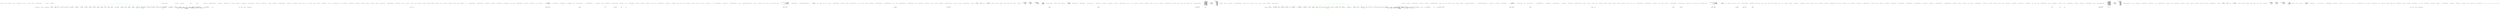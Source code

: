 digraph  {
n0 [label="Entry RestSharp.RestClient.RestClient()", span="52-52"];
n1 [label="Encoding = Encoding.UTF8", span="54-54"];
n2 [label="ContentHandlers = new Dictionary<string, IDeserializer>()", span="55-55"];
n3 [label="AcceptTypes = new List<string>()", span="56-56"];
n17 [label="Entry System.Collections.Generic.Dictionary<TKey, TValue>.Dictionary()", span="0-0"];
n4 [label="DefaultParameters = new List<Parameter>()", span="57-57"];
n18 [label="Entry System.Collections.Generic.List<T>.List()", span="0-0"];
n5 [label="AutomaticDecompression = true", span="58-58"];
n6 [label="AddHandler(''application/json'', new JsonDeserializer())", span="62-62"];
n7 [label="AddHandler(''application/xml'', new XmlDeserializer())", span="63-63"];
n19 [label="Entry RestSharp.Deserializers.JsonDeserializer.JsonDeserializer()", span="23-23"];
n20 [label="Entry RestSharp.RestClient.AddHandler(string, RestSharp.Deserializers.IDeserializer)", span="216-216"];
n8 [label="AddHandler(''text/json'', new JsonDeserializer())", span="64-64"];
n21 [label="Entry RestSharp.Deserializers.XmlDeserializer.XmlDeserializer()", span="33-33"];
n9 [label="AddHandler(''text/x-json'', new JsonDeserializer())", span="65-65"];
n10 [label="AddHandler(''text/javascript'', new JsonDeserializer())", span="66-66"];
n11 [label="AddHandler(''text/xml'', new XmlDeserializer())", span="67-67"];
n12 [label="AddHandler(''*+json'', new JsonDeserializer())", span="68-68"];
n13 [label="AddHandler(''*+xml'', new XmlDeserializer())", span="69-69"];
n14 [label="AddHandler(''*'', new XmlDeserializer())", span="70-70"];
n15 [label="FollowRedirects = true", span="72-72"];
n16 [label="Exit RestSharp.RestClient.RestClient()", span="52-52"];
n33 [label="ContentHandlers[contentType] = deserializer", span="218-218"];
n34 [label="contentType == ''*'' || IsWildcardStructuredSuffixSyntax(contentType)", span="220-220"];
n36 [label="AcceptTypes.Add(contentType)", span="222-222"];
n35 [label="return;", span="220-220"];
n41 [label="Entry RestSharp.RestClient.IsWildcardStructuredSuffixSyntax(string)", span="675-675"];
n40 [label="Exit RestSharp.RestClient.AddHandler(string, RestSharp.Deserializers.IDeserializer)", span="216-216"];
n37 [label="var accepts = string.Join('', '', AcceptTypes.ToArray())", span="224-224"];
n42 [label="Entry System.Collections.Generic.ICollection<T>.Add(T)", span="0-0"];
n38 [label="this.RemoveDefaultParameter(''Accept'')", span="226-226"];
n39 [label="this.AddDefaultParameter(''Accept'', accepts, ParameterType.HttpHeader)", span="227-227"];
n43 [label="Entry System.Collections.Generic.IEnumerable<TSource>.ToArray<TSource>()", span="0-0"];
n44 [label="Entry string.Join(string, params string[])", span="0-0"];
n45 [label="Entry RestSharp.IRestClient.RemoveDefaultParameter(string)", span="322-322"];
n46 [label="Entry RestSharp.IRestClient.AddDefaultParameter(string, object, RestSharp.ParameterType)", span="363-363"];
n22 [label="Entry RestSharp.RestClient.RestClient(System.Uri)", span="79-79"];
n23 [label="BaseUrl = baseUrl", span="81-81"];
n24 [label="Exit RestSharp.RestClient.RestClient(System.Uri)", span="79-79"];
n25 [label="Entry RestSharp.RestClient.RestClient(string)", span="88-88"];
n26 [label="string.IsNullOrEmpty(baseUrl)", span="90-90"];
n28 [label="BaseUrl = new Uri(baseUrl)", span="93-93"];
n27 [label="throw new ArgumentNullException(''baseUrl'');", span="91-91"];
n30 [label="Entry string.IsNullOrEmpty(string)", span="0-0"];
n29 [label="Exit RestSharp.RestClient.RestClient(string)", span="88-88"];
n31 [label="Entry System.ArgumentNullException.ArgumentNullException(string)", span="0-0"];
n32 [label="Entry System.Uri.Uri(string)", span="0-0"];
n307 [label="int i = 0", span="677-677"];
n308 [label="contentType[i++] != '*'", span="680-680"];
n309 [label="return false;", span="681-681"];
n310 [label="contentType[i++] != '+'", span="683-683"];
n312 [label="i == contentType.Length", span="687-687"];
n314 [label="return StructuredSyntaxSuffixWildcardRegex.IsMatch(contentType);", span="691-691"];
n315 [label="Exit RestSharp.RestClient.IsWildcardStructuredSuffixSyntax(string)", span="675-675"];
n311 [label="return false;", span="684-684"];
n313 [label="return false;", span="688-688"];
n316 [label="Entry System.Text.RegularExpressions.Regex.IsMatch(string)", span="0-0"];
n47 [label="Entry RestSharp.RestClient.RemoveHandler(string)", span="234-234"];
n48 [label="ContentHandlers.Remove(contentType)", span="236-236"];
n49 [label="AcceptTypes.Remove(contentType)", span="237-237"];
n52 [label="Entry System.Collections.Generic.IDictionary<TKey, TValue>.Remove(TKey)", span="0-0"];
n50 [label="this.RemoveDefaultParameter(''Accept'')", span="238-238"];
n53 [label="Entry System.Collections.Generic.ICollection<T>.Remove(T)", span="0-0"];
n51 [label="Exit RestSharp.RestClient.RemoveHandler(string)", span="234-234"];
n54 [label="Entry RestSharp.RestClient.ClearHandlers()", span="244-244"];
n55 [label="ContentHandlers.Clear()", span="246-246"];
n56 [label="AcceptTypes.Clear()", span="247-247"];
n59 [label="Entry System.Collections.Generic.ICollection<T>.Clear()", span="0-0"];
n57 [label="this.RemoveDefaultParameter(''Accept'')", span="248-248"];
n58 [label="Exit RestSharp.RestClient.ClearHandlers()", span="244-244"];
n60 [label="Entry RestSharp.RestClient.Deserialize<T>(RestSharp.IRestResponse)", span="251-251"];
n61 [label="return Deserialize<T>(response.Request, response);", span="253-253"];
n63 [label="Entry RestSharp.RestClient.Deserialize<T>(RestSharp.IRestRequest, RestSharp.IRestResponse)", span="635-635"];
n62 [label="Exit RestSharp.RestClient.Deserialize<T>(RestSharp.IRestResponse)", span="251-251"];
n286 [label="request.OnBeforeDeserialization(raw)", span="637-637"];
n287 [label="IRestResponse<T> response = new RestResponse<T>()", span="639-639"];
n288 [label="response = raw.ToAsyncResponse<T>()", span="643-643"];
n289 [label="response.Request = request", span="644-644"];
n291 [label="IDeserializer handler = GetHandler(raw.ContentType)", span="651-651"];
n293 [label="handler.RootElement = request.RootElement", span="657-657"];
n294 [label="handler.DateFormat = request.DateFormat", span="658-658"];
n295 [label="handler.Namespace = request.XmlNamespace", span="659-659"];
n296 [label="response.Data = handler.Deserialize<T>(raw)", span="661-661"];
n303 [label="Entry System.Action<T>.Invoke(T)", span="0-0"];
n304 [label="Entry RestSharp.RestResponse<T>.RestResponse()", span="155-155"];
n290 [label="response.ErrorException == null", span="649-649"];
n298 [label="response.ResponseStatus = ResponseStatus.Error", span="667-667"];
n299 [label="response.ErrorMessage = ex.Message", span="668-668"];
n300 [label="response.ErrorException = ex", span="669-669"];
n301 [label="return response;", span="672-672"];
n305 [label="Entry RestSharp.IRestResponse.ToAsyncResponse<T>()", span="4-4"];
n297 [label=Exception, span="665-665"];
n292 [label="handler != null", span="655-655"];
n155 [label="Entry RestSharp.RestClient.GetHandler(string)", span="373-373"];
n306 [label="Entry RestSharp.Deserializers.IDeserializer.Deserialize<T>(RestSharp.IRestResponse)", span="22-22"];
n302 [label="Exit RestSharp.RestClient.Deserialize<T>(RestSharp.IRestRequest, RestSharp.IRestResponse)", span="635-635"];
n64 [label="Entry RestSharp.RestClient.BuildUri(RestSharp.IRestRequest)", span="261-261"];
n65 [label="DoBuildUriValidations(request)", span="263-263"];
n66 [label="var applied = ApplyUrlSegmentParamsValues(request)", span="265-265"];
n70 [label="string finalUri = ApplyQueryStringParamsValuesToUri(mergedUri, request)", span="272-272"];
n185 [label="Entry RestSharp.RestClient.ConfigureHttp(RestSharp.IRestRequest, RestSharp.IHttp)", span="423-423"];
n73 [label="Entry RestSharp.RestClient.DoBuildUriValidations(RestSharp.IRestRequest)", span="277-277"];
n67 [label="BaseUrl = applied.uri", span="267-267"];
n68 [label="string resource = applied.resource", span="268-268"];
n74 [label="Entry RestSharp.RestClient.ApplyUrlSegmentParamsValues(RestSharp.IRestRequest)", span="296-296"];
n69 [label="string mergedUri = MergeBaseUrlAndResource(resource)", span="270-270"];
n75 [label="Entry RestSharp.RestClient.MergeBaseUrlAndResource(string)", span="319-319"];
n71 [label="return new Uri(finalUri);", span="274-274"];
n76 [label="Entry RestSharp.RestClient.ApplyQueryStringParamsValuesToUri(string, RestSharp.IRestRequest)", span="344-344"];
n72 [label="Exit RestSharp.RestClient.BuildUri(RestSharp.IRestRequest)", span="261-261"];
n77 [label="BaseUrl == null", span="279-279"];
n79 [label="var nullValuedParams = request.Parameters\r\n                .Where(p => p.Type == ParameterType.UrlSegment && p.Value == null)\r\n                \\n.Select(p => p.Name)", span="284-286"];
n78 [label="throw new NullReferenceException(''RestClient must contain a value for BaseUrl'');", span="281-281"];
n83 [label="Exit RestSharp.RestClient.DoBuildUriValidations(RestSharp.IRestRequest)", span="277-277"];
n84 [label="Entry System.NullReferenceException.NullReferenceException(string)", span="0-0"];
n80 [label="nullValuedParams.Any()", span="288-288"];
n81 [label="string names = string.Join('', '', nullValuedParams.Select(name => $'''{name}''').ToArray())", span="290-290"];
n91 [label="Entry lambda expression", span="285-285"];
n94 [label="Entry lambda expression", span="286-286"];
n82 [label="throw new ArgumentException($''Cannot build uri when url segment parameter(s) {names} value is null.'',\r\n                    ''\\nrequest'');", span="291-292"];
n97 [label="Entry lambda expression", span="290-290"];
n90 [label="Entry System.ArgumentException.ArgumentException(string, string)", span="0-0"];
n100 [label="string assembled = request.Resource", span="298-298"];
n102 [label="var urlParms = request.Parameters.Where(p => p.Type == ParameterType.UrlSegment)", span="300-300"];
n101 [label="bool hasResource = !string.IsNullOrEmpty(assembled)", span="299-299"];
n108 [label="assembled = assembled.Replace(paramPlaceHolder, paramValue)", span="310-310"];
n112 [label=assembled, span="316-316"];
n107 [label=hasResource, span="308-308"];
n103 [label="var builder = new UriBuilder(BaseUrl)", span="301-301"];
n104 [label=urlParms, span="303-303"];
n118 [label="Entry lambda expression", span="300-300"];
n109 [label="builder.Path = builder.Path.UrlDecode().Replace(paramPlaceHolder, paramValue)", span="313-313"];
n110 [label="return (builder.Uri", span="316-316"];
n113 [label="Entry System.UriBuilder.UriBuilder(System.Uri)", span="0-0"];
n105 [label="string paramPlaceHolder = $''{{{parameter.Name}}}''", span="305-305"];
n106 [label="string paramValue = parameter.Value.ToString().UrlEncode()", span="306-306"];
n116 [label="Entry string.Replace(string, string)", span="0-0"];
n117 [label="Entry string.UrlDecode()", span="29-29"];
n111 [label="Exit RestSharp.RestClient.ApplyUrlSegmentParamsValues(RestSharp.IRestRequest)", span="296-296"];
n121 [label="string assembled = resource", span="321-321"];
n122 [label="!string.IsNullOrEmpty(assembled) && assembled.StartsWith(''/'')", span="323-323"];
n123 [label="assembled = assembled.Substring(1)", span="325-325"];
n125 [label="return assembled;", span="330-330"];
n127 [label="!BaseUrl.AbsoluteUri.EndsWith(''/'') && !string.IsNullOrEmpty(assembled)", span="334-334"];
n129 [label="assembled = new Uri(usingBaseUri, assembled).AbsoluteUri", span="339-339"];
n124 [label="BaseUrl == null || string.IsNullOrEmpty(BaseUrl.AbsoluteUri)", span="328-328"];
n132 [label="Entry string.StartsWith(string)", span="0-0"];
n133 [label="Entry string.Substring(int)", span="0-0"];
n126 [label="Uri usingBaseUri = BaseUrl", span="333-333"];
n131 [label="Exit RestSharp.RestClient.MergeBaseUrlAndResource(string)", span="319-319"];
n128 [label="usingBaseUri = new Uri(BaseUrl.AbsoluteUri + ''/'')", span="336-336"];
n134 [label="Entry string.EndsWith(string)", span="0-0"];
n130 [label="return assembled;", span="341-341"];
n135 [label="Entry System.Uri.Uri(System.Uri, string)", span="0-0"];
n136 [label="var parameters = GetQueryStringParameters(request)", span="346-346"];
n138 [label="return mergedUri;", span="350-350"];
n139 [label="string separator = mergedUri != null && mergedUri.Contains(''?'') ? ''&'' : ''?''", span="353-353"];
n140 [label="return string.Concat(mergedUri, separator, EncodeParameters(parameters, Encoding));", span="355-355"];
n137 [label="!parameters.Any()", span="348-348"];
n142 [label="Entry RestSharp.RestClient.GetQueryStringParameters(RestSharp.IRestRequest)", span="358-358"];
n143 [label="Entry System.Collections.Generic.IEnumerable<TSource>.Any<TSource>()", span="0-0"];
n141 [label="Exit RestSharp.RestClient.ApplyQueryStringParamsValuesToUri(string, RestSharp.IRestRequest)", span="344-344"];
n144 [label="Entry string.Contains(string)", span="0-0"];
n145 [label="Entry RestSharp.RestClient.EncodeParameters(System.Collections.Generic.IEnumerable<RestSharp.Parameter>, System.Text.Encoding)", span="411-411"];
n146 [label="Entry string.Concat(string, string, string)", span="0-0"];
n92 [label="p.Type == ParameterType.UrlSegment && p.Value == null", span="285-285"];
n93 [label="Exit lambda expression", span="285-285"];
n95 [label="p.Name", span="286-286"];
n96 [label="Exit lambda expression", span="286-286"];
n98 [label="$'''{name}'''", span="290-290"];
n99 [label="Exit lambda expression", span="290-290"];
n119 [label="p.Type == ParameterType.UrlSegment", span="300-300"];
n120 [label="Exit lambda expression", span="300-300"];
n147 [label="return request.Method != Method.POST && request.Method != Method.PUT && request.Method != Method.PATCH\r\n                ? request.Parameters\r\n                    \\n.Where(p => p.Type == ParameterType.GetOrPost ||\r\n                                p.Type == ParameterType.QueryString)\r\n                : \\nrequest.Parameters\r\n                    .Where(p => p.Type == ParameterType.QueryString);", span="360-365"];
n148 [label="Exit RestSharp.RestClient.GetQueryStringParameters(RestSharp.IRestRequest)", span="358-358"];
n149 [label="Entry lambda expression", span="362-363"];
n152 [label="Entry lambda expression", span="365-365"];
n179 [label="Exit RestSharp.RestClient.EncodeParameters(System.Collections.Generic.IEnumerable<RestSharp.Parameter>, System.Text.Encoding)", span="411-411"];
n150 [label="p.Type == ParameterType.GetOrPost ||\r\n                                p.Type == ParameterType.QueryString", span="362-363"];
n151 [label="Exit lambda expression", span="362-363"];
n153 [label="p.Type == ParameterType.QueryString", span="365-365"];
n154 [label="Exit lambda expression", span="365-365"];
n156 [label="contentType == null", span="375-375"];
n158 [label="string.IsNullOrEmpty(contentType) && ContentHandlers.ContainsKey(''*'')", span="378-378"];
n160 [label="int semicolonIndex = contentType.IndexOf(';')", span="381-381"];
n162 [label="contentType = contentType.Substring(0, semicolonIndex)", span="384-384"];
n163 [label="ContentHandlers.ContainsKey(contentType)", span="386-386"];
n164 [label="return ContentHandlers[contentType];", span="387-387"];
n165 [label="contentType.IndexOf('+') >= 0", span="390-390"];
n166 [label="Match structuredSyntaxSuffixMatch = StructuredSyntaxSuffixRegex.Match(contentType)", span="393-393"];
n157 [label="throw new ArgumentNullException(''contentType'');", span="376-376"];
n172 [label="Exit RestSharp.RestClient.GetHandler(string)", span="373-373"];
n159 [label="return ContentHandlers[''*''];", span="379-379"];
n173 [label="Entry System.Collections.Generic.IDictionary<TKey, TValue>.ContainsKey(TKey)", span="0-0"];
n161 [label="semicolonIndex > -1", span="383-383"];
n174 [label="Entry string.IndexOf(char)", span="0-0"];
n175 [label="Entry string.Substring(int, int)", span="0-0"];
n171 [label="return ContentHandlers.ContainsKey(''*'') ? ContentHandlers[''*''] : null;", span="405-405"];
n167 [label="structuredSyntaxSuffixMatch.Success", span="395-395"];
n168 [label="string structuredSyntaxSuffixWildcard = ''*'' + structuredSyntaxSuffixMatch.Value", span="397-397"];
n176 [label="Entry System.Text.RegularExpressions.Regex.Match(string)", span="0-0"];
n169 [label="ContentHandlers.ContainsKey(structuredSyntaxSuffixWildcard)", span="398-398"];
n170 [label="return ContentHandlers[structuredSyntaxSuffixWildcard];", span="400-400"];
n177 [label="Entry RestSharp.RestClient.AuthenticateIfNeeded(RestSharp.RestClient, RestSharp.IRestRequest)", span="408-408"];
n178 [label="Exit RestSharp.RestClient.AuthenticateIfNeeded(RestSharp.RestClient, RestSharp.IRestRequest)", span="408-408"];
n180 [label="Entry lambda expression", span="412-412"];
n181 [label="EncodeParameter(parameter, encoding)", span="412-412"];
n182 [label="Exit lambda expression", span="412-412"];
n183 [label="Entry RestSharp.RestClient.EncodeParameter(RestSharp.Parameter, System.Text.Encoding)", span="414-414"];
n184 [label="Exit RestSharp.RestClient.EncodeParameter(RestSharp.Parameter, System.Text.Encoding)", span="414-414"];
n186 [label="http.Encoding = Encoding", span="425-425"];
n187 [label="http.AlwaysMultipartFormData = request.AlwaysMultipartFormData", span="426-426"];
n188 [label="http.UseDefaultCredentials = request.UseDefaultCredentials", span="427-427"];
n189 [label="http.ResponseWriter = request.ResponseWriter", span="428-428"];
n190 [label="http.CookieContainer = CookieContainer", span="429-429"];
n191 [label="http.AutomaticDecompression = AutomaticDecompression", span="430-430"];
n193 [label="var parameterExists = request.Parameters.Any(p2 => p2.Name == p.Name && p2.Type == p.Type)", span="435-435"];
n198 [label="request.AddParameter(p)", span="446-446"];
n199 [label="request.Parameters.All(p2 => p2.Name.ToLowerInvariant() != ''accept'')", span="450-450"];
n201 [label="request.AddParameter(''Accept'', accepts, ParameterType.HttpHeader)", span="454-454"];
n202 [label="http.Url = BuildUri(request)", span="457-457"];
n203 [label="http.Host = BaseHost", span="458-458"];
n204 [label="http.PreAuthenticate = PreAuthenticate", span="459-459"];
n205 [label="http.UnsafeAuthenticatedConnectionSharing = UnsafeAuthenticatedConnectionSharing", span="460-460"];
n206 [label="var userAgent = UserAgent ?? http.UserAgent", span="462-462"];
n207 [label="http.UserAgent = userAgent.HasValue()\r\n                ? userAgent\r\n                : ''RestSharp/'' + version", span="464-466"];
n208 [label="var timeout = request.Timeout > 0\r\n                ? request.Timeout\r\n                : Timeout", span="468-470"];
n210 [label="http.Timeout = timeout", span="473-473"];
n211 [label="var readWriteTimeout = request.ReadWriteTimeout > 0\r\n                ? request.ReadWriteTimeout\r\n                : ReadWriteTimeout", span="475-477"];
n213 [label="http.ReadWriteTimeout = readWriteTimeout", span="480-480"];
n214 [label="http.FollowRedirects = FollowRedirects", span="482-482"];
n216 [label="http.ClientCertificates = ClientCertificates", span="485-485"];
n217 [label="http.MaxRedirects = MaxRedirects", span="487-487"];
n218 [label="http.CachePolicy = CachePolicy", span="488-488"];
n219 [label="http.Pipelined = Pipelined", span="489-489"];
n220 [label="request.Credentials != null", span="491-491"];
n221 [label="http.Credentials = request.Credentials", span="492-492"];
n223 [label="http.ConnectionGroupName = ConnectionGroupName", span="495-495"];
n224 [label="var headers = from p in request.Parameters\r\n                where p.Type == ParameterType.HttpHeader\r\n                select \\nnew HttpHeader\r\n                {\r\n                    Name = p.Name,\r\n                    Value = Convert.ToString(p.Value)\r\n                }", span="497-503"];
n226 [label="http.Headers.Add(header)", span="506-506"];
n227 [label="var cookies = from p in request.Parameters\r\n                where p.Type == ParameterType.Cookie\r\n                select new \\nHttpCookie\r\n                {\r\n                    Name = p.Name,\r\n                    Value = Convert.ToString(p.Value)\r\n                }", span="508-514"];
n229 [label="http.Cookies.Add(cookie)", span="517-517"];
n230 [label="var @params = from p in request.Parameters\r\n                where p.Type == ParameterType.GetOrPost && p.Value != null\r\n                \\nselect new HttpParameter\r\n                {\r\n                    Name = p.Name,\r\n                    Value = Convert.ToString(\\np.Value)\r\n                }", span="519-525"];
n232 [label="http.Parameters.Add(parameter)", span="528-528"];
n233 [label="request.Files", span="530-530"];
n234 [label="http.Files.Add(new HttpFile\r\n                {\r\n                    Name = file.Name,\r\n                    ContentType = file.ContentType,\r\n                    \\nWriter = file.Writer,\r\n                    FileName = file.FileName,\r\n                    ContentLength = file.ContentLength\r\n                })", span="531-538"];
n235 [label="var body = request.Parameters.FirstOrDefault(p => p.Type == ParameterType.RequestBody)", span="540-540"];
n237 [label="http.RequestContentType = body.Name", span="546-546"];
n238 [label="!http.Files.Any()", span="548-548"];
n242 [label="http.RequestBodyBytes = bytes", span="553-553"];
n243 [label="http.RequestBody = Convert.ToString(body.Value)", span="555-555"];
n244 [label="http.Parameters.Add(new HttpParameter\r\n                    {\r\n                        Name = body.Name,\r\n                        \\nValue = Convert.ToString(body.Value),\r\n                        ContentType = body.ContentType\r\n                    })", span="559-564"];
n245 [label="http.AllowedDecompressionMethods = request.AllowedDecompressionMethods", span="568-568"];
n249 [label="http.RemoteCertificateValidationCallback = RemoteCertificateValidationCallback", span="582-582"];
d246 [color=green, community=0, label="http.Proxy = Proxy ?? (WebRequest.DefaultWebProxy ?? HttpWebRequest.GetSystemWebProxy())", prediction=0, span="572-572"];
n192 [label=DefaultParameters, span="433-433"];
n195 [label="var isMultiParameter = MultiParameterTypes.Any(pt => pt == p.Type)", span="439-439"];
n263 [label="p2.Name == p.Name && p2.Type == p.Type", span="435-435"];
n266 [label="pt == p.Type", span="439-439"];
n194 [label=AllowMultipleDefaultParametersWithSameName, span="437-437"];
n196 [label="parameterExists = !isMultiParameter && parameterExists", span="440-440"];
n197 [label=parameterExists, span="443-443"];
n262 [label="Entry lambda expression", span="435-435"];
n265 [label="Entry lambda expression", span="439-439"];
n251 [label="Entry RestSharp.IRestRequest.AddParameter(RestSharp.Parameter)", span="242-242"];
n200 [label="var accepts = string.Join('', '', AcceptTypes.ToArray())", span="452-452"];
n268 [label="Entry lambda expression", span="450-450"];
n253 [label="Entry RestSharp.IRestRequest.AddParameter(string, object, RestSharp.ParameterType)", span="264-264"];
n254 [label="Entry string.HasValue()", span="73-73"];
n209 [label="timeout > 0", span="472-472"];
n212 [label="readWriteTimeout > 0", span="479-479"];
n215 [label="ClientCertificates != null", span="484-484"];
n222 [label="!string.IsNullOrEmpty(ConnectionGroupName)", span="494-494"];
n225 [label=headers, span="505-505"];
n255 [label="Entry RestSharp.HttpHeader.HttpHeader()", span="5-5"];
n228 [label=cookies, span="516-516"];
n257 [label="Entry RestSharp.HttpCookie.HttpCookie()", span="7-7"];
n231 [label="@params", span="527-527"];
n258 [label="Entry RestSharp.HttpParameter.HttpParameter()", span="5-5"];
n259 [label="Entry RestSharp.HttpFile.HttpFile()", span="8-8"];
n236 [label="body != null", span="544-544"];
n239 [label="var val = body.Value", span="550-550"];
n272 [label="Entry lambda expression", span="540-540"];
n240 [label="val is byte[]", span="552-552"];
n241 [label=bytes, span="552-552"];
n261 [label="Entry System.Net.WebRequest.GetSystemWebProxy()", span="0-0"];
n250 [label="Exit RestSharp.RestClient.ConfigureHttp(RestSharp.IRestRequest, RestSharp.IHttp)", span="423-423"];
n264 [label="Exit lambda expression", span="435-435"];
n267 [label="Exit lambda expression", span="439-439"];
n269 [label="p2.Name.ToLowerInvariant() != ''accept''", span="450-450"];
n270 [label="Exit lambda expression", span="450-450"];
n271 [label="Entry string.ToLowerInvariant()", span="0-0"];
n273 [label="p.Type == ParameterType.RequestBody", span="540-540"];
n274 [label="Exit lambda expression", span="540-540"];
n275 [label="Entry RestSharp.RestClient.ConvertToRestResponse(RestSharp.IRestRequest, RestSharp.HttpResponse)", span="585-585"];
n276 [label="var restResponse = new RestResponse\r\n            {\r\n                Content = httpResponse.Content,\r\n                ContentEncoding = \\nhttpResponse.ContentEncoding,\r\n                ContentLength = httpResponse.ContentLength,\r\n                ContentType = httpResponse.ContentType,\r\n                \\nErrorException = httpResponse.ErrorException,\r\n                ErrorMessage = httpResponse.ErrorMessage,\r\n                RawBytes = \\nhttpResponse.RawBytes,\r\n                ResponseStatus = httpResponse.ResponseStatus,\r\n                ResponseUri = httpResponse.ResponseUri,\r\n                \\nProtocolVersion = httpResponse.ProtocolVersion,\r\n                Server = httpResponse.Server,\r\n                StatusCode = \\nhttpResponse.StatusCode,\r\n                StatusDescription = httpResponse.StatusDescription,\r\n                Request = request\r\n            }", span="587-603"];
n277 [label="httpResponse.Headers", span="605-605"];
n279 [label="httpResponse.Cookies", span="613-613"];
n278 [label="restResponse.Headers.Add(new Parameter\r\n                {\r\n                    Name = header.Name,\r\n                    Value = \\nheader.Value,\r\n                    Type = ParameterType.HttpHeader\r\n                })", span="606-611"];
n280 [label="restResponse.Cookies.Add(new RestResponseCookie\r\n                {\r\n                    Comment = cookie.Comment,\r\n                    \\nCommentUri = cookie.CommentUri,\r\n                    Discard = cookie.Discard,\r\n                    Domain = cookie.Domain,\r\n                    \\nExpired = cookie.Expired,\r\n                    Expires = cookie.Expires,\r\n                    HttpOnly = cookie.HttpOnly,\r\n                    \\nName = cookie.Name,\r\n                    Path = cookie.Path,\r\n                    Port = cookie.Port,\r\n                    \\nSecure = cookie.Secure,\r\n                    TimeStamp = cookie.TimeStamp,\r\n                    Value = cookie.Value,\r\n                    \\nVersion = cookie.Version\r\n                })", span="614-630"];
n281 [label="return restResponse;", span="632-632"];
n283 [label="Entry RestSharp.RestResponse.RestResponse()", span="189-189"];
n284 [label="Entry RestSharp.Parameter.Parameter()", span="23-23"];
n285 [label="Entry RestSharp.RestResponseCookie.RestResponseCookie()", span="4-4"];
n282 [label="Exit RestSharp.RestClient.ConvertToRestResponse(RestSharp.IRestRequest, RestSharp.HttpResponse)", span="585-585"];
m0_0 [cluster="RestSharp.RestClient.RestClient()", file="RestClient.cs", label="Entry RestSharp.RestClient.RestClient()", span="52-52"];
m0_1 [cluster="RestSharp.RestClient.RestClient()", file="RestClient.cs", label="Encoding = Encoding.UTF8", span="54-54"];
m0_2 [cluster="RestSharp.RestClient.RestClient()", file="RestClient.cs", label="ContentHandlers = new Dictionary<string, IDeserializer>()", span="55-55"];
m0_3 [cluster="RestSharp.RestClient.RestClient()", file="RestClient.cs", label="AcceptTypes = new List<string>()", span="56-56"];
m0_4 [cluster="RestSharp.RestClient.RestClient()", file="RestClient.cs", label="DefaultParameters = new List<Parameter>()", span="57-57"];
m0_5 [cluster="RestSharp.RestClient.RestClient()", file="RestClient.cs", label="AutomaticDecompression = true", span="58-58"];
m0_6 [cluster="RestSharp.RestClient.RestClient()", file="RestClient.cs", label="AddHandler(''application/json'', new JsonDeserializer())", span="62-62"];
m0_7 [cluster="RestSharp.RestClient.RestClient()", file="RestClient.cs", label="AddHandler(''application/xml'', new XmlDeserializer())", span="63-63"];
m0_8 [cluster="RestSharp.RestClient.RestClient()", file="RestClient.cs", label="AddHandler(''text/json'', new JsonDeserializer())", span="64-64"];
m0_9 [cluster="RestSharp.RestClient.RestClient()", file="RestClient.cs", label="AddHandler(''text/x-json'', new JsonDeserializer())", span="65-65"];
m0_10 [cluster="RestSharp.RestClient.RestClient()", file="RestClient.cs", label="AddHandler(''text/javascript'', new JsonDeserializer())", span="66-66"];
m0_11 [cluster="RestSharp.RestClient.RestClient()", file="RestClient.cs", label="AddHandler(''text/xml'', new XmlDeserializer())", span="67-67"];
m0_12 [cluster="RestSharp.RestClient.RestClient()", file="RestClient.cs", label="AddHandler(''*+json'', new JsonDeserializer())", span="68-68"];
m0_13 [cluster="RestSharp.RestClient.RestClient()", file="RestClient.cs", label="AddHandler(''*+xml'', new XmlDeserializer())", span="69-69"];
m0_14 [cluster="RestSharp.RestClient.RestClient()", file="RestClient.cs", label="AddHandler(''*'', new XmlDeserializer())", span="70-70"];
m0_15 [cluster="RestSharp.RestClient.RestClient()", file="RestClient.cs", label="FollowRedirects = true", span="72-72"];
m0_16 [cluster="RestSharp.RestClient.RestClient()", file="RestClient.cs", label="Exit RestSharp.RestClient.RestClient()", span="52-52"];
m0_44 [cluster="string.Join(string, params string[])", file="RestClient.cs", label="Entry string.Join(string, params string[])", span="0-0"];
m0_54 [cluster="RestSharp.RestClient.ClearHandlers()", file="RestClient.cs", label="Entry RestSharp.RestClient.ClearHandlers()", span="244-244"];
m0_55 [cluster="RestSharp.RestClient.ClearHandlers()", file="RestClient.cs", label="ContentHandlers.Clear()", span="246-246"];
m0_56 [cluster="RestSharp.RestClient.ClearHandlers()", file="RestClient.cs", label="AcceptTypes.Clear()", span="247-247"];
m0_57 [cluster="RestSharp.RestClient.ClearHandlers()", file="RestClient.cs", label="this.RemoveDefaultParameter(''Accept'')", span="248-248"];
m0_58 [cluster="RestSharp.RestClient.ClearHandlers()", file="RestClient.cs", label="Exit RestSharp.RestClient.ClearHandlers()", span="244-244"];
m0_145 [cluster="RestSharp.RestClient.EncodeParameters(System.Collections.Generic.IEnumerable<RestSharp.Parameter>, System.Text.Encoding)", file="RestClient.cs", label="Entry RestSharp.RestClient.EncodeParameters(System.Collections.Generic.IEnumerable<RestSharp.Parameter>, System.Text.Encoding)", span="411-411"];
m0_179 [cluster="RestSharp.RestClient.EncodeParameters(System.Collections.Generic.IEnumerable<RestSharp.Parameter>, System.Text.Encoding)", file="RestClient.cs", label="Exit RestSharp.RestClient.EncodeParameters(System.Collections.Generic.IEnumerable<RestSharp.Parameter>, System.Text.Encoding)", span="411-411"];
m0_22 [cluster="RestSharp.RestClient.RestClient(System.Uri)", file="RestClient.cs", label="Entry RestSharp.RestClient.RestClient(System.Uri)", span="79-79"];
m0_23 [cluster="RestSharp.RestClient.RestClient(System.Uri)", file="RestClient.cs", label="BaseUrl = baseUrl", span="81-81"];
m0_24 [cluster="RestSharp.RestClient.RestClient(System.Uri)", file="RestClient.cs", label="Exit RestSharp.RestClient.RestClient(System.Uri)", span="79-79"];
m0_73 [cluster="RestSharp.RestClient.DoBuildUriValidations(RestSharp.IRestRequest)", file="RestClient.cs", label="Entry RestSharp.RestClient.DoBuildUriValidations(RestSharp.IRestRequest)", span="277-277"];
m0_77 [cluster="RestSharp.RestClient.DoBuildUriValidations(RestSharp.IRestRequest)", file="RestClient.cs", label="BaseUrl == null", span="279-279"];
m0_79 [cluster="RestSharp.RestClient.DoBuildUriValidations(RestSharp.IRestRequest)", file="RestClient.cs", label="var nullValuedParams = request.Parameters\r\n                .Where(p => p.Type == ParameterType.UrlSegment && p.Value == null)\r\n                \\n.Select(p => p.Name)", span="284-286"];
m0_78 [cluster="RestSharp.RestClient.DoBuildUriValidations(RestSharp.IRestRequest)", file="RestClient.cs", label="throw new NullReferenceException(''RestClient must contain a value for BaseUrl'');", span="281-281"];
m0_80 [cluster="RestSharp.RestClient.DoBuildUriValidations(RestSharp.IRestRequest)", file="RestClient.cs", label="nullValuedParams.Any()", span="288-288"];
m0_81 [cluster="RestSharp.RestClient.DoBuildUriValidations(RestSharp.IRestRequest)", file="RestClient.cs", label="string names = string.Join('', '', nullValuedParams.Select(name => $'''{name}''').ToArray())", span="290-290"];
m0_82 [cluster="RestSharp.RestClient.DoBuildUriValidations(RestSharp.IRestRequest)", file="RestClient.cs", label="throw new ArgumentException($''Cannot build uri when url segment parameter(s) {names} value is null.'',\r\n                    ''\\nrequest'');", span="291-292"];
m0_83 [cluster="RestSharp.RestClient.DoBuildUriValidations(RestSharp.IRestRequest)", file="RestClient.cs", label="Exit RestSharp.RestClient.DoBuildUriValidations(RestSharp.IRestRequest)", span="277-277"];
m0_46 [cluster="RestSharp.IRestClient.AddDefaultParameter(string, object, RestSharp.ParameterType)", file="RestClient.cs", label="Entry RestSharp.IRestClient.AddDefaultParameter(string, object, RestSharp.ParameterType)", span="363-363"];
m0_60 [cluster="RestSharp.RestClient.Deserialize<T>(RestSharp.IRestResponse)", file="RestClient.cs", label="Entry RestSharp.RestClient.Deserialize<T>(RestSharp.IRestResponse)", span="251-251"];
m0_61 [cluster="RestSharp.RestClient.Deserialize<T>(RestSharp.IRestResponse)", file="RestClient.cs", label="return Deserialize<T>(response.Request, response);", span="253-253"];
m0_62 [cluster="RestSharp.RestClient.Deserialize<T>(RestSharp.IRestResponse)", file="RestClient.cs", label="Exit RestSharp.RestClient.Deserialize<T>(RestSharp.IRestResponse)", span="251-251"];
m0_63 [cluster="RestSharp.RestClient.Deserialize<T>(RestSharp.IRestRequest, RestSharp.IRestResponse)", file="RestClient.cs", label="Entry RestSharp.RestClient.Deserialize<T>(RestSharp.IRestRequest, RestSharp.IRestResponse)", span="635-635"];
m0_286 [cluster="RestSharp.RestClient.Deserialize<T>(RestSharp.IRestRequest, RestSharp.IRestResponse)", file="RestClient.cs", label="request.OnBeforeDeserialization(raw)", span="637-637"];
m0_287 [cluster="RestSharp.RestClient.Deserialize<T>(RestSharp.IRestRequest, RestSharp.IRestResponse)", file="RestClient.cs", label="IRestResponse<T> response = new RestResponse<T>()", span="639-639"];
m0_288 [cluster="RestSharp.RestClient.Deserialize<T>(RestSharp.IRestRequest, RestSharp.IRestResponse)", file="RestClient.cs", label="response = raw.ToAsyncResponse<T>()", span="643-643"];
m0_289 [cluster="RestSharp.RestClient.Deserialize<T>(RestSharp.IRestRequest, RestSharp.IRestResponse)", file="RestClient.cs", label="response.Request = request", span="644-644"];
m0_291 [cluster="RestSharp.RestClient.Deserialize<T>(RestSharp.IRestRequest, RestSharp.IRestResponse)", file="RestClient.cs", label="IDeserializer handler = GetHandler(raw.ContentType)", span="651-651"];
m0_293 [cluster="RestSharp.RestClient.Deserialize<T>(RestSharp.IRestRequest, RestSharp.IRestResponse)", file="RestClient.cs", label="handler.RootElement = request.RootElement", span="657-657"];
m0_294 [cluster="RestSharp.RestClient.Deserialize<T>(RestSharp.IRestRequest, RestSharp.IRestResponse)", file="RestClient.cs", label="handler.DateFormat = request.DateFormat", span="658-658"];
m0_295 [cluster="RestSharp.RestClient.Deserialize<T>(RestSharp.IRestRequest, RestSharp.IRestResponse)", file="RestClient.cs", label="handler.Namespace = request.XmlNamespace", span="659-659"];
m0_296 [cluster="RestSharp.RestClient.Deserialize<T>(RestSharp.IRestRequest, RestSharp.IRestResponse)", file="RestClient.cs", label="response.Data = handler.Deserialize<T>(raw)", span="661-661"];
m0_290 [cluster="RestSharp.RestClient.Deserialize<T>(RestSharp.IRestRequest, RestSharp.IRestResponse)", file="RestClient.cs", label="response.ErrorException == null", span="649-649"];
m0_298 [cluster="RestSharp.RestClient.Deserialize<T>(RestSharp.IRestRequest, RestSharp.IRestResponse)", file="RestClient.cs", label="response.ResponseStatus = ResponseStatus.Error", span="667-667"];
m0_299 [cluster="RestSharp.RestClient.Deserialize<T>(RestSharp.IRestRequest, RestSharp.IRestResponse)", file="RestClient.cs", label="response.ErrorMessage = ex.Message", span="668-668"];
m0_300 [cluster="RestSharp.RestClient.Deserialize<T>(RestSharp.IRestRequest, RestSharp.IRestResponse)", file="RestClient.cs", label="response.ErrorException = ex", span="669-669"];
m0_301 [cluster="RestSharp.RestClient.Deserialize<T>(RestSharp.IRestRequest, RestSharp.IRestResponse)", file="RestClient.cs", label="return response;", span="672-672"];
m0_297 [cluster="RestSharp.RestClient.Deserialize<T>(RestSharp.IRestRequest, RestSharp.IRestResponse)", file="RestClient.cs", label=Exception, span="665-665"];
m0_292 [cluster="RestSharp.RestClient.Deserialize<T>(RestSharp.IRestRequest, RestSharp.IRestResponse)", file="RestClient.cs", label="handler != null", span="655-655"];
m0_302 [cluster="RestSharp.RestClient.Deserialize<T>(RestSharp.IRestRequest, RestSharp.IRestResponse)", file="RestClient.cs", label="Exit RestSharp.RestClient.Deserialize<T>(RestSharp.IRestRequest, RestSharp.IRestResponse)", span="635-635"];
m0_306 [cluster="RestSharp.Deserializers.IDeserializer.Deserialize<T>(RestSharp.IRestResponse)", file="RestClient.cs", label="Entry RestSharp.Deserializers.IDeserializer.Deserialize<T>(RestSharp.IRestResponse)", span="22-22"];
m0_59 [cluster="System.Collections.Generic.ICollection<T>.Clear()", file="RestClient.cs", label="Entry System.Collections.Generic.ICollection<T>.Clear()", span="0-0"];
m0_132 [cluster="string.StartsWith(string)", file="RestClient.cs", label="Entry string.StartsWith(string)", span="0-0"];
m0_116 [cluster="string.Replace(string, string)", file="RestClient.cs", label="Entry string.Replace(string, string)", span="0-0"];
m0_18 [cluster="System.Collections.Generic.List<T>.List()", file="RestClient.cs", label="Entry System.Collections.Generic.List<T>.List()", span="0-0"];
m0_272 [cluster="lambda expression", file="RestClient.cs", label="Entry lambda expression", span="540-540"];
m0_91 [cluster="lambda expression", file="RestClient.cs", label="Entry lambda expression", span="285-285"];
m0_94 [cluster="lambda expression", file="RestClient.cs", label="Entry lambda expression", span="286-286"];
m0_97 [cluster="lambda expression", file="RestClient.cs", label="Entry lambda expression", span="290-290"];
m0_118 [cluster="lambda expression", file="RestClient.cs", label="Entry lambda expression", span="300-300"];
m0_92 [cluster="lambda expression", file="RestClient.cs", label="p.Type == ParameterType.UrlSegment && p.Value == null", span="285-285"];
m0_93 [cluster="lambda expression", file="RestClient.cs", label="Exit lambda expression", span="285-285"];
m0_95 [cluster="lambda expression", file="RestClient.cs", label="p.Name", span="286-286"];
m0_96 [cluster="lambda expression", file="RestClient.cs", label="Exit lambda expression", span="286-286"];
m0_98 [cluster="lambda expression", file="RestClient.cs", label="$'''{name}'''", span="290-290"];
m0_99 [cluster="lambda expression", file="RestClient.cs", label="Exit lambda expression", span="290-290"];
m0_119 [cluster="lambda expression", file="RestClient.cs", label="p.Type == ParameterType.UrlSegment", span="300-300"];
m0_120 [cluster="lambda expression", file="RestClient.cs", label="Exit lambda expression", span="300-300"];
m0_149 [cluster="lambda expression", file="RestClient.cs", label="Entry lambda expression", span="362-363"];
m0_152 [cluster="lambda expression", file="RestClient.cs", label="Entry lambda expression", span="365-365"];
m0_150 [cluster="lambda expression", file="RestClient.cs", label="p.Type == ParameterType.GetOrPost ||\r\n                                p.Type == ParameterType.QueryString", span="362-363"];
m0_151 [cluster="lambda expression", file="RestClient.cs", label="Exit lambda expression", span="362-363"];
m0_153 [cluster="lambda expression", file="RestClient.cs", label="p.Type == ParameterType.QueryString", span="365-365"];
m0_154 [cluster="lambda expression", file="RestClient.cs", label="Exit lambda expression", span="365-365"];
m0_180 [cluster="lambda expression", file="RestClient.cs", label="Entry lambda expression", span="412-412"];
m0_181 [cluster="lambda expression", file="RestClient.cs", label="EncodeParameter(parameter, encoding)", span="412-412"];
m0_182 [cluster="lambda expression", file="RestClient.cs", label="Exit lambda expression", span="412-412"];
m0_263 [cluster="lambda expression", file="RestClient.cs", label="p2.Name == p.Name && p2.Type == p.Type", span="435-435"];
m0_266 [cluster="lambda expression", file="RestClient.cs", label="pt == p.Type", span="439-439"];
m0_262 [cluster="lambda expression", file="RestClient.cs", label="Entry lambda expression", span="435-435"];
m0_265 [cluster="lambda expression", file="RestClient.cs", label="Entry lambda expression", span="439-439"];
m0_268 [cluster="lambda expression", file="RestClient.cs", label="Entry lambda expression", span="450-450"];
m0_264 [cluster="lambda expression", file="RestClient.cs", label="Exit lambda expression", span="435-435"];
m0_267 [cluster="lambda expression", file="RestClient.cs", label="Exit lambda expression", span="439-439"];
m0_269 [cluster="lambda expression", file="RestClient.cs", label="p2.Name.ToLowerInvariant() != ''accept''", span="450-450"];
m0_270 [cluster="lambda expression", file="RestClient.cs", label="Exit lambda expression", span="450-450"];
m0_273 [cluster="lambda expression", file="RestClient.cs", label="p.Type == ParameterType.RequestBody", span="540-540"];
m0_274 [cluster="lambda expression", file="RestClient.cs", label="Exit lambda expression", span="540-540"];
m0_25 [cluster="RestSharp.RestClient.RestClient(string)", file="RestClient.cs", label="Entry RestSharp.RestClient.RestClient(string)", span="88-88"];
m0_26 [cluster="RestSharp.RestClient.RestClient(string)", file="RestClient.cs", label="string.IsNullOrEmpty(baseUrl)", span="90-90"];
m0_28 [cluster="RestSharp.RestClient.RestClient(string)", file="RestClient.cs", label="BaseUrl = new Uri(baseUrl)", span="93-93"];
m0_27 [cluster="RestSharp.RestClient.RestClient(string)", file="RestClient.cs", label="throw new ArgumentNullException(''baseUrl'');", span="91-91"];
m0_29 [cluster="RestSharp.RestClient.RestClient(string)", file="RestClient.cs", label="Exit RestSharp.RestClient.RestClient(string)", span="88-88"];
m0_31 [cluster="System.ArgumentNullException.ArgumentNullException(string)", file="RestClient.cs", label="Entry System.ArgumentNullException.ArgumentNullException(string)", span="0-0"];
m0_84 [cluster="System.NullReferenceException.NullReferenceException(string)", file="RestClient.cs", label="Entry System.NullReferenceException.NullReferenceException(string)", span="0-0"];
m0_257 [cluster="RestSharp.HttpCookie.HttpCookie()", file="RestClient.cs", label="Entry RestSharp.HttpCookie.HttpCookie()", span="7-7"];
m0_283 [cluster="RestSharp.RestResponse.RestResponse()", file="RestClient.cs", label="Entry RestSharp.RestResponse.RestResponse()", span="189-189"];
m0_303 [cluster="System.Action<T>.Invoke(T)", file="RestClient.cs", label="Entry System.Action<T>.Invoke(T)", span="0-0"];
m0_64 [cluster="RestSharp.RestClient.BuildUri(RestSharp.IRestRequest)", file="RestClient.cs", label="Entry RestSharp.RestClient.BuildUri(RestSharp.IRestRequest)", span="261-261"];
m0_65 [cluster="RestSharp.RestClient.BuildUri(RestSharp.IRestRequest)", file="RestClient.cs", label="DoBuildUriValidations(request)", span="263-263"];
m0_66 [cluster="RestSharp.RestClient.BuildUri(RestSharp.IRestRequest)", file="RestClient.cs", label="var applied = ApplyUrlSegmentParamsValues(request)", span="265-265"];
m0_70 [cluster="RestSharp.RestClient.BuildUri(RestSharp.IRestRequest)", file="RestClient.cs", label="string finalUri = ApplyQueryStringParamsValuesToUri(mergedUri, request)", span="272-272"];
m0_67 [cluster="RestSharp.RestClient.BuildUri(RestSharp.IRestRequest)", file="RestClient.cs", label="BaseUrl = applied.uri", span="267-267"];
m0_68 [cluster="RestSharp.RestClient.BuildUri(RestSharp.IRestRequest)", file="RestClient.cs", label="string resource = applied.resource", span="268-268"];
m0_69 [cluster="RestSharp.RestClient.BuildUri(RestSharp.IRestRequest)", file="RestClient.cs", label="string mergedUri = MergeBaseUrlAndResource(resource)", span="270-270"];
m0_71 [cluster="RestSharp.RestClient.BuildUri(RestSharp.IRestRequest)", file="RestClient.cs", label="return new Uri(finalUri);", span="274-274"];
m0_72 [cluster="RestSharp.RestClient.BuildUri(RestSharp.IRestRequest)", file="RestClient.cs", label="Exit RestSharp.RestClient.BuildUri(RestSharp.IRestRequest)", span="261-261"];
m0_17 [cluster="System.Collections.Generic.Dictionary<TKey, TValue>.Dictionary()", file="RestClient.cs", label="Entry System.Collections.Generic.Dictionary<TKey, TValue>.Dictionary()", span="0-0"];
m0_253 [cluster="RestSharp.IRestRequest.AddParameter(string, object, RestSharp.ParameterType)", file="RestClient.cs", label="Entry RestSharp.IRestRequest.AddParameter(string, object, RestSharp.ParameterType)", span="264-264"];
m0_47 [cluster="RestSharp.RestClient.RemoveHandler(string)", file="RestClient.cs", label="Entry RestSharp.RestClient.RemoveHandler(string)", span="234-234"];
m0_48 [cluster="RestSharp.RestClient.RemoveHandler(string)", file="RestClient.cs", label="ContentHandlers.Remove(contentType)", span="236-236"];
m0_49 [cluster="RestSharp.RestClient.RemoveHandler(string)", file="RestClient.cs", label="AcceptTypes.Remove(contentType)", span="237-237"];
m0_50 [cluster="RestSharp.RestClient.RemoveHandler(string)", file="RestClient.cs", label="this.RemoveDefaultParameter(''Accept'')", span="238-238"];
m0_51 [cluster="RestSharp.RestClient.RemoveHandler(string)", file="RestClient.cs", label="Exit RestSharp.RestClient.RemoveHandler(string)", span="234-234"];
m0_30 [cluster="string.IsNullOrEmpty(string)", file="RestClient.cs", label="Entry string.IsNullOrEmpty(string)", span="0-0"];
m0_53 [cluster="System.Collections.Generic.ICollection<T>.Remove(T)", file="RestClient.cs", label="Entry System.Collections.Generic.ICollection<T>.Remove(T)", span="0-0"];
m0_176 [cluster="System.Text.RegularExpressions.Regex.Match(string)", file="RestClient.cs", label="Entry System.Text.RegularExpressions.Regex.Match(string)", span="0-0"];
m0_142 [cluster="RestSharp.RestClient.GetQueryStringParameters(RestSharp.IRestRequest)", file="RestClient.cs", label="Entry RestSharp.RestClient.GetQueryStringParameters(RestSharp.IRestRequest)", span="358-358"];
m0_147 [cluster="RestSharp.RestClient.GetQueryStringParameters(RestSharp.IRestRequest)", file="RestClient.cs", label="return request.Method != Method.POST && request.Method != Method.PUT && request.Method != Method.PATCH\r\n                ? request.Parameters\r\n                    \\n.Where(p => p.Type == ParameterType.GetOrPost ||\r\n                                p.Type == ParameterType.QueryString)\r\n                : \\nrequest.Parameters\r\n                    .Where(p => p.Type == ParameterType.QueryString);", span="360-365"];
m0_148 [cluster="RestSharp.RestClient.GetQueryStringParameters(RestSharp.IRestRequest)", file="RestClient.cs", label="Exit RestSharp.RestClient.GetQueryStringParameters(RestSharp.IRestRequest)", span="358-358"];
m0_183 [cluster="RestSharp.RestClient.EncodeParameter(RestSharp.Parameter, System.Text.Encoding)", file="RestClient.cs", label="Entry RestSharp.RestClient.EncodeParameter(RestSharp.Parameter, System.Text.Encoding)", span="414-414"];
m0_184 [cluster="RestSharp.RestClient.EncodeParameter(RestSharp.Parameter, System.Text.Encoding)", file="RestClient.cs", label="Exit RestSharp.RestClient.EncodeParameter(RestSharp.Parameter, System.Text.Encoding)", span="414-414"];
m0_90 [cluster="System.ArgumentException.ArgumentException(string, string)", file="RestClient.cs", label="Entry System.ArgumentException.ArgumentException(string, string)", span="0-0"];
m0_45 [cluster="RestSharp.IRestClient.RemoveDefaultParameter(string)", file="RestClient.cs", label="Entry RestSharp.IRestClient.RemoveDefaultParameter(string)", span="322-322"];
m0_177 [cluster="RestSharp.RestClient.AuthenticateIfNeeded(RestSharp.RestClient, RestSharp.IRestRequest)", file="RestClient.cs", label="Entry RestSharp.RestClient.AuthenticateIfNeeded(RestSharp.RestClient, RestSharp.IRestRequest)", span="408-408"];
m0_178 [cluster="RestSharp.RestClient.AuthenticateIfNeeded(RestSharp.RestClient, RestSharp.IRestRequest)", file="RestClient.cs", label="Exit RestSharp.RestClient.AuthenticateIfNeeded(RestSharp.RestClient, RestSharp.IRestRequest)", span="408-408"];
m0_258 [cluster="RestSharp.HttpParameter.HttpParameter()", file="RestClient.cs", label="Entry RestSharp.HttpParameter.HttpParameter()", span="5-5"];
m0_304 [cluster="RestSharp.RestResponse<T>.RestResponse()", file="RestClient.cs", label="Entry RestSharp.RestResponse<T>.RestResponse()", span="155-155"];
m0_42 [cluster="System.Collections.Generic.ICollection<T>.Add(T)", file="RestClient.cs", label="Entry System.Collections.Generic.ICollection<T>.Add(T)", span="0-0"];
m0_155 [cluster="RestSharp.RestClient.GetHandler(string)", file="RestClient.cs", label="Entry RestSharp.RestClient.GetHandler(string)", span="373-373"];
m0_156 [cluster="RestSharp.RestClient.GetHandler(string)", file="RestClient.cs", label="contentType == null", span="375-375"];
m0_158 [cluster="RestSharp.RestClient.GetHandler(string)", file="RestClient.cs", label="string.IsNullOrEmpty(contentType) && ContentHandlers.ContainsKey(''*'')", span="378-378"];
m0_160 [cluster="RestSharp.RestClient.GetHandler(string)", file="RestClient.cs", label="int semicolonIndex = contentType.IndexOf(';')", span="381-381"];
m0_162 [cluster="RestSharp.RestClient.GetHandler(string)", file="RestClient.cs", label="contentType = contentType.Substring(0, semicolonIndex)", span="384-384"];
m0_163 [cluster="RestSharp.RestClient.GetHandler(string)", file="RestClient.cs", label="ContentHandlers.ContainsKey(contentType)", span="386-386"];
m0_164 [cluster="RestSharp.RestClient.GetHandler(string)", file="RestClient.cs", label="return ContentHandlers[contentType];", span="387-387"];
m0_165 [cluster="RestSharp.RestClient.GetHandler(string)", file="RestClient.cs", label="contentType.IndexOf('+') >= 0", span="390-390"];
m0_166 [cluster="RestSharp.RestClient.GetHandler(string)", file="RestClient.cs", label="Match structuredSyntaxSuffixMatch = StructuredSyntaxSuffixRegex.Match(contentType)", span="393-393"];
m0_157 [cluster="RestSharp.RestClient.GetHandler(string)", file="RestClient.cs", label="throw new ArgumentNullException(''contentType'');", span="376-376"];
m0_159 [cluster="RestSharp.RestClient.GetHandler(string)", file="RestClient.cs", label="return ContentHandlers[''*''];", span="379-379"];
m0_161 [cluster="RestSharp.RestClient.GetHandler(string)", file="RestClient.cs", label="semicolonIndex > -1", span="383-383"];
m0_171 [cluster="RestSharp.RestClient.GetHandler(string)", file="RestClient.cs", label="return ContentHandlers.ContainsKey(''*'') ? ContentHandlers[''*''] : null;", span="405-405"];
m0_167 [cluster="RestSharp.RestClient.GetHandler(string)", file="RestClient.cs", label="structuredSyntaxSuffixMatch.Success", span="395-395"];
m0_168 [cluster="RestSharp.RestClient.GetHandler(string)", file="RestClient.cs", label="string structuredSyntaxSuffixWildcard = ''*'' + structuredSyntaxSuffixMatch.Value", span="397-397"];
m0_169 [cluster="RestSharp.RestClient.GetHandler(string)", file="RestClient.cs", label="ContentHandlers.ContainsKey(structuredSyntaxSuffixWildcard)", span="398-398"];
m0_170 [cluster="RestSharp.RestClient.GetHandler(string)", file="RestClient.cs", label="return ContentHandlers[structuredSyntaxSuffixWildcard];", span="400-400"];
m0_172 [cluster="RestSharp.RestClient.GetHandler(string)", file="RestClient.cs", label="Exit RestSharp.RestClient.GetHandler(string)", span="373-373"];
m0_135 [cluster="System.Uri.Uri(System.Uri, string)", file="RestClient.cs", label="Entry System.Uri.Uri(System.Uri, string)", span="0-0"];
m0_271 [cluster="string.ToLowerInvariant()", file="RestClient.cs", label="Entry string.ToLowerInvariant()", span="0-0"];
m0_143 [cluster="System.Collections.Generic.IEnumerable<TSource>.Any<TSource>()", file="RestClient.cs", label="Entry System.Collections.Generic.IEnumerable<TSource>.Any<TSource>()", span="0-0"];
m0_285 [cluster="RestSharp.RestResponseCookie.RestResponseCookie()", file="RestClient.cs", label="Entry RestSharp.RestResponseCookie.RestResponseCookie()", span="4-4"];
m0_43 [cluster="System.Collections.Generic.IEnumerable<TSource>.ToArray<TSource>()", file="RestClient.cs", label="Entry System.Collections.Generic.IEnumerable<TSource>.ToArray<TSource>()", span="0-0"];
m0_251 [cluster="RestSharp.IRestRequest.AddParameter(RestSharp.Parameter)", file="RestClient.cs", label="Entry RestSharp.IRestRequest.AddParameter(RestSharp.Parameter)", span="242-242"];
m0_133 [cluster="string.Substring(int)", file="RestClient.cs", label="Entry string.Substring(int)", span="0-0"];
m0_32 [cluster="System.Uri.Uri(string)", file="RestClient.cs", label="Entry System.Uri.Uri(string)", span="0-0"];
m0_144 [cluster="string.Contains(string)", file="RestClient.cs", label="Entry string.Contains(string)", span="0-0"];
m0_74 [cluster="RestSharp.RestClient.ApplyUrlSegmentParamsValues(RestSharp.IRestRequest)", file="RestClient.cs", label="Entry RestSharp.RestClient.ApplyUrlSegmentParamsValues(RestSharp.IRestRequest)", span="296-296"];
m0_100 [cluster="RestSharp.RestClient.ApplyUrlSegmentParamsValues(RestSharp.IRestRequest)", file="RestClient.cs", label="string assembled = request.Resource", span="298-298"];
m0_102 [cluster="RestSharp.RestClient.ApplyUrlSegmentParamsValues(RestSharp.IRestRequest)", file="RestClient.cs", label="var urlParms = request.Parameters.Where(p => p.Type == ParameterType.UrlSegment)", span="300-300"];
m0_101 [cluster="RestSharp.RestClient.ApplyUrlSegmentParamsValues(RestSharp.IRestRequest)", file="RestClient.cs", label="bool hasResource = !string.IsNullOrEmpty(assembled)", span="299-299"];
m0_108 [cluster="RestSharp.RestClient.ApplyUrlSegmentParamsValues(RestSharp.IRestRequest)", file="RestClient.cs", label="assembled = assembled.Replace(paramPlaceHolder, paramValue)", span="310-310"];
m0_112 [cluster="RestSharp.RestClient.ApplyUrlSegmentParamsValues(RestSharp.IRestRequest)", file="RestClient.cs", label=assembled, span="316-316"];
m0_107 [cluster="RestSharp.RestClient.ApplyUrlSegmentParamsValues(RestSharp.IRestRequest)", file="RestClient.cs", label=hasResource, span="308-308"];
m0_103 [cluster="RestSharp.RestClient.ApplyUrlSegmentParamsValues(RestSharp.IRestRequest)", file="RestClient.cs", label="var builder = new UriBuilder(BaseUrl)", span="301-301"];
m0_104 [cluster="RestSharp.RestClient.ApplyUrlSegmentParamsValues(RestSharp.IRestRequest)", file="RestClient.cs", label=urlParms, span="303-303"];
m0_109 [cluster="RestSharp.RestClient.ApplyUrlSegmentParamsValues(RestSharp.IRestRequest)", file="RestClient.cs", label="builder.Path = builder.Path.UrlDecode().Replace(paramPlaceHolder, paramValue)", span="313-313"];
m0_110 [cluster="RestSharp.RestClient.ApplyUrlSegmentParamsValues(RestSharp.IRestRequest)", file="RestClient.cs", label="return (builder.Uri", span="316-316"];
m0_105 [cluster="RestSharp.RestClient.ApplyUrlSegmentParamsValues(RestSharp.IRestRequest)", file="RestClient.cs", label="string paramPlaceHolder = $''{{{parameter.Name}}}''", span="305-305"];
m0_106 [cluster="RestSharp.RestClient.ApplyUrlSegmentParamsValues(RestSharp.IRestRequest)", file="RestClient.cs", label="string paramValue = parameter.Value.ToString().UrlEncode()", span="306-306"];
m0_111 [cluster="RestSharp.RestClient.ApplyUrlSegmentParamsValues(RestSharp.IRestRequest)", file="RestClient.cs", label="Exit RestSharp.RestClient.ApplyUrlSegmentParamsValues(RestSharp.IRestRequest)", span="296-296"];
m0_175 [cluster="string.Substring(int, int)", file="RestClient.cs", label="Entry string.Substring(int, int)", span="0-0"];
m0_275 [cluster="RestSharp.RestClient.ConvertToRestResponse(RestSharp.IRestRequest, RestSharp.HttpResponse)", file="RestClient.cs", label="Entry RestSharp.RestClient.ConvertToRestResponse(RestSharp.IRestRequest, RestSharp.HttpResponse)", span="585-585"];
m0_276 [cluster="RestSharp.RestClient.ConvertToRestResponse(RestSharp.IRestRequest, RestSharp.HttpResponse)", file="RestClient.cs", label="var restResponse = new RestResponse\r\n            {\r\n                Content = httpResponse.Content,\r\n                ContentEncoding = \\nhttpResponse.ContentEncoding,\r\n                ContentLength = httpResponse.ContentLength,\r\n                ContentType = httpResponse.ContentType,\r\n                \\nErrorException = httpResponse.ErrorException,\r\n                ErrorMessage = httpResponse.ErrorMessage,\r\n                RawBytes = \\nhttpResponse.RawBytes,\r\n                ResponseStatus = httpResponse.ResponseStatus,\r\n                ResponseUri = httpResponse.ResponseUri,\r\n                \\nProtocolVersion = httpResponse.ProtocolVersion,\r\n                Server = httpResponse.Server,\r\n                StatusCode = \\nhttpResponse.StatusCode,\r\n                StatusDescription = httpResponse.StatusDescription,\r\n                Request = request\r\n            }", span="587-603"];
m0_277 [cluster="RestSharp.RestClient.ConvertToRestResponse(RestSharp.IRestRequest, RestSharp.HttpResponse)", file="RestClient.cs", label="httpResponse.Headers", span="605-605"];
m0_279 [cluster="RestSharp.RestClient.ConvertToRestResponse(RestSharp.IRestRequest, RestSharp.HttpResponse)", file="RestClient.cs", label="httpResponse.Cookies", span="613-613"];
m0_278 [cluster="RestSharp.RestClient.ConvertToRestResponse(RestSharp.IRestRequest, RestSharp.HttpResponse)", file="RestClient.cs", label="restResponse.Headers.Add(new Parameter\r\n                {\r\n                    Name = header.Name,\r\n                    Value = \\nheader.Value,\r\n                    Type = ParameterType.HttpHeader\r\n                })", span="606-611"];
m0_280 [cluster="RestSharp.RestClient.ConvertToRestResponse(RestSharp.IRestRequest, RestSharp.HttpResponse)", file="RestClient.cs", label="restResponse.Cookies.Add(new RestResponseCookie\r\n                {\r\n                    Comment = cookie.Comment,\r\n                    \\nCommentUri = cookie.CommentUri,\r\n                    Discard = cookie.Discard,\r\n                    Domain = cookie.Domain,\r\n                    \\nExpired = cookie.Expired,\r\n                    Expires = cookie.Expires,\r\n                    HttpOnly = cookie.HttpOnly,\r\n                    \\nName = cookie.Name,\r\n                    Path = cookie.Path,\r\n                    Port = cookie.Port,\r\n                    \\nSecure = cookie.Secure,\r\n                    TimeStamp = cookie.TimeStamp,\r\n                    Value = cookie.Value,\r\n                    \\nVersion = cookie.Version\r\n                })", span="614-630"];
m0_281 [cluster="RestSharp.RestClient.ConvertToRestResponse(RestSharp.IRestRequest, RestSharp.HttpResponse)", file="RestClient.cs", label="return restResponse;", span="632-632"];
m0_282 [cluster="RestSharp.RestClient.ConvertToRestResponse(RestSharp.IRestRequest, RestSharp.HttpResponse)", file="RestClient.cs", label="Exit RestSharp.RestClient.ConvertToRestResponse(RestSharp.IRestRequest, RestSharp.HttpResponse)", span="585-585"];
m0_134 [cluster="string.EndsWith(string)", file="RestClient.cs", label="Entry string.EndsWith(string)", span="0-0"];
m0_316 [cluster="System.Text.RegularExpressions.Regex.IsMatch(string)", file="RestClient.cs", label="Entry System.Text.RegularExpressions.Regex.IsMatch(string)", span="0-0"];
m0_52 [cluster="System.Collections.Generic.IDictionary<TKey, TValue>.Remove(TKey)", file="RestClient.cs", label="Entry System.Collections.Generic.IDictionary<TKey, TValue>.Remove(TKey)", span="0-0"];
m0_76 [cluster="RestSharp.RestClient.ApplyQueryStringParamsValuesToUri(string, RestSharp.IRestRequest)", file="RestClient.cs", label="Entry RestSharp.RestClient.ApplyQueryStringParamsValuesToUri(string, RestSharp.IRestRequest)", span="344-344"];
m0_136 [cluster="RestSharp.RestClient.ApplyQueryStringParamsValuesToUri(string, RestSharp.IRestRequest)", file="RestClient.cs", label="var parameters = GetQueryStringParameters(request)", span="346-346"];
m0_138 [cluster="RestSharp.RestClient.ApplyQueryStringParamsValuesToUri(string, RestSharp.IRestRequest)", file="RestClient.cs", label="return mergedUri;", span="350-350"];
m0_139 [cluster="RestSharp.RestClient.ApplyQueryStringParamsValuesToUri(string, RestSharp.IRestRequest)", file="RestClient.cs", label="string separator = mergedUri != null && mergedUri.Contains(''?'') ? ''&'' : ''?''", span="353-353"];
m0_140 [cluster="RestSharp.RestClient.ApplyQueryStringParamsValuesToUri(string, RestSharp.IRestRequest)", file="RestClient.cs", label="return string.Concat(mergedUri, separator, EncodeParameters(parameters, Encoding));", span="355-355"];
m0_137 [cluster="RestSharp.RestClient.ApplyQueryStringParamsValuesToUri(string, RestSharp.IRestRequest)", file="RestClient.cs", label="!parameters.Any()", span="348-348"];
m0_141 [cluster="RestSharp.RestClient.ApplyQueryStringParamsValuesToUri(string, RestSharp.IRestRequest)", file="RestClient.cs", label="Exit RestSharp.RestClient.ApplyQueryStringParamsValuesToUri(string, RestSharp.IRestRequest)", span="344-344"];
m0_113 [cluster="System.UriBuilder.UriBuilder(System.Uri)", file="RestClient.cs", label="Entry System.UriBuilder.UriBuilder(System.Uri)", span="0-0"];
m0_185 [cluster="RestSharp.RestClient.ConfigureHttp(RestSharp.IRestRequest, RestSharp.IHttp)", file="RestClient.cs", label="Entry RestSharp.RestClient.ConfigureHttp(RestSharp.IRestRequest, RestSharp.IHttp)", span="423-423"];
m0_186 [cluster="RestSharp.RestClient.ConfigureHttp(RestSharp.IRestRequest, RestSharp.IHttp)", file="RestClient.cs", label="http.Encoding = Encoding", span="425-425"];
m0_187 [cluster="RestSharp.RestClient.ConfigureHttp(RestSharp.IRestRequest, RestSharp.IHttp)", file="RestClient.cs", label="http.AlwaysMultipartFormData = request.AlwaysMultipartFormData", span="426-426"];
m0_188 [cluster="RestSharp.RestClient.ConfigureHttp(RestSharp.IRestRequest, RestSharp.IHttp)", file="RestClient.cs", label="http.UseDefaultCredentials = request.UseDefaultCredentials", span="427-427"];
m0_189 [cluster="RestSharp.RestClient.ConfigureHttp(RestSharp.IRestRequest, RestSharp.IHttp)", file="RestClient.cs", label="http.ResponseWriter = request.ResponseWriter", span="428-428"];
m0_190 [cluster="RestSharp.RestClient.ConfigureHttp(RestSharp.IRestRequest, RestSharp.IHttp)", file="RestClient.cs", label="http.CookieContainer = CookieContainer", span="429-429"];
m0_191 [cluster="RestSharp.RestClient.ConfigureHttp(RestSharp.IRestRequest, RestSharp.IHttp)", file="RestClient.cs", label="http.AutomaticDecompression = AutomaticDecompression", span="430-430"];
m0_193 [cluster="RestSharp.RestClient.ConfigureHttp(RestSharp.IRestRequest, RestSharp.IHttp)", file="RestClient.cs", label="var parameterExists = request.Parameters.Any(p2 => p2.Name == p.Name && p2.Type == p.Type)", span="435-435"];
m0_198 [cluster="RestSharp.RestClient.ConfigureHttp(RestSharp.IRestRequest, RestSharp.IHttp)", file="RestClient.cs", label="request.AddParameter(p)", span="446-446"];
m0_199 [cluster="RestSharp.RestClient.ConfigureHttp(RestSharp.IRestRequest, RestSharp.IHttp)", file="RestClient.cs", label="request.Parameters.All(p2 => p2.Name.ToLowerInvariant() != ''accept'')", span="450-450"];
m0_201 [cluster="RestSharp.RestClient.ConfigureHttp(RestSharp.IRestRequest, RestSharp.IHttp)", file="RestClient.cs", label="request.AddParameter(''Accept'', accepts, ParameterType.HttpHeader)", span="454-454"];
m0_202 [cluster="RestSharp.RestClient.ConfigureHttp(RestSharp.IRestRequest, RestSharp.IHttp)", file="RestClient.cs", label="http.Url = BuildUri(request)", span="457-457"];
m0_203 [cluster="RestSharp.RestClient.ConfigureHttp(RestSharp.IRestRequest, RestSharp.IHttp)", file="RestClient.cs", label="http.Host = BaseHost", span="458-458"];
m0_204 [cluster="RestSharp.RestClient.ConfigureHttp(RestSharp.IRestRequest, RestSharp.IHttp)", file="RestClient.cs", label="http.PreAuthenticate = PreAuthenticate", span="459-459"];
m0_205 [cluster="RestSharp.RestClient.ConfigureHttp(RestSharp.IRestRequest, RestSharp.IHttp)", file="RestClient.cs", label="http.UnsafeAuthenticatedConnectionSharing = UnsafeAuthenticatedConnectionSharing", span="460-460"];
m0_206 [cluster="RestSharp.RestClient.ConfigureHttp(RestSharp.IRestRequest, RestSharp.IHttp)", file="RestClient.cs", label="var userAgent = UserAgent ?? http.UserAgent", span="462-462"];
m0_207 [cluster="RestSharp.RestClient.ConfigureHttp(RestSharp.IRestRequest, RestSharp.IHttp)", file="RestClient.cs", label="http.UserAgent = userAgent.HasValue()\r\n                ? userAgent\r\n                : ''RestSharp/'' + version", span="464-466"];
m0_208 [cluster="RestSharp.RestClient.ConfigureHttp(RestSharp.IRestRequest, RestSharp.IHttp)", file="RestClient.cs", label="var timeout = request.Timeout > 0\r\n                ? request.Timeout\r\n                : Timeout", span="468-470"];
m0_210 [cluster="RestSharp.RestClient.ConfigureHttp(RestSharp.IRestRequest, RestSharp.IHttp)", file="RestClient.cs", label="http.Timeout = timeout", span="473-473"];
m0_211 [cluster="RestSharp.RestClient.ConfigureHttp(RestSharp.IRestRequest, RestSharp.IHttp)", file="RestClient.cs", label="var readWriteTimeout = request.ReadWriteTimeout > 0\r\n                ? request.ReadWriteTimeout\r\n                : ReadWriteTimeout", span="475-477"];
m0_213 [cluster="RestSharp.RestClient.ConfigureHttp(RestSharp.IRestRequest, RestSharp.IHttp)", file="RestClient.cs", label="http.ReadWriteTimeout = readWriteTimeout", span="480-480"];
m0_214 [cluster="RestSharp.RestClient.ConfigureHttp(RestSharp.IRestRequest, RestSharp.IHttp)", file="RestClient.cs", label="http.FollowRedirects = FollowRedirects", span="482-482"];
m0_216 [cluster="RestSharp.RestClient.ConfigureHttp(RestSharp.IRestRequest, RestSharp.IHttp)", file="RestClient.cs", label="http.ClientCertificates = ClientCertificates", span="485-485"];
m0_217 [cluster="RestSharp.RestClient.ConfigureHttp(RestSharp.IRestRequest, RestSharp.IHttp)", file="RestClient.cs", label="http.MaxRedirects = MaxRedirects", span="487-487"];
m0_218 [cluster="RestSharp.RestClient.ConfigureHttp(RestSharp.IRestRequest, RestSharp.IHttp)", file="RestClient.cs", label="http.CachePolicy = CachePolicy", span="488-488"];
m0_219 [cluster="RestSharp.RestClient.ConfigureHttp(RestSharp.IRestRequest, RestSharp.IHttp)", file="RestClient.cs", label="http.Pipelined = Pipelined", span="489-489"];
m0_220 [cluster="RestSharp.RestClient.ConfigureHttp(RestSharp.IRestRequest, RestSharp.IHttp)", file="RestClient.cs", label="request.Credentials != null", span="491-491"];
m0_221 [cluster="RestSharp.RestClient.ConfigureHttp(RestSharp.IRestRequest, RestSharp.IHttp)", file="RestClient.cs", label="http.Credentials = request.Credentials", span="492-492"];
m0_223 [cluster="RestSharp.RestClient.ConfigureHttp(RestSharp.IRestRequest, RestSharp.IHttp)", file="RestClient.cs", label="http.ConnectionGroupName = ConnectionGroupName", span="495-495"];
m0_224 [cluster="RestSharp.RestClient.ConfigureHttp(RestSharp.IRestRequest, RestSharp.IHttp)", file="RestClient.cs", label="var headers = from p in request.Parameters\r\n                where p.Type == ParameterType.HttpHeader\r\n                select \\nnew HttpHeader\r\n                {\r\n                    Name = p.Name,\r\n                    Value = Convert.ToString(p.Value)\r\n                }", span="497-503"];
m0_226 [cluster="RestSharp.RestClient.ConfigureHttp(RestSharp.IRestRequest, RestSharp.IHttp)", file="RestClient.cs", label="http.Headers.Add(header)", span="506-506"];
m0_227 [cluster="RestSharp.RestClient.ConfigureHttp(RestSharp.IRestRequest, RestSharp.IHttp)", file="RestClient.cs", label="var cookies = from p in request.Parameters\r\n                where p.Type == ParameterType.Cookie\r\n                select new \\nHttpCookie\r\n                {\r\n                    Name = p.Name,\r\n                    Value = Convert.ToString(p.Value)\r\n                }", span="508-514"];
m0_229 [cluster="RestSharp.RestClient.ConfigureHttp(RestSharp.IRestRequest, RestSharp.IHttp)", file="RestClient.cs", label="http.Cookies.Add(cookie)", span="517-517"];
m0_230 [cluster="RestSharp.RestClient.ConfigureHttp(RestSharp.IRestRequest, RestSharp.IHttp)", file="RestClient.cs", label="var @params = from p in request.Parameters\r\n                where p.Type == ParameterType.GetOrPost && p.Value != null\r\n                \\nselect new HttpParameter\r\n                {\r\n                    Name = p.Name,\r\n                    Value = Convert.ToString(\\np.Value)\r\n                }", span="519-525"];
m0_232 [cluster="RestSharp.RestClient.ConfigureHttp(RestSharp.IRestRequest, RestSharp.IHttp)", file="RestClient.cs", label="http.Parameters.Add(parameter)", span="528-528"];
m0_233 [cluster="RestSharp.RestClient.ConfigureHttp(RestSharp.IRestRequest, RestSharp.IHttp)", file="RestClient.cs", label="request.Files", span="530-530"];
m0_234 [cluster="RestSharp.RestClient.ConfigureHttp(RestSharp.IRestRequest, RestSharp.IHttp)", file="RestClient.cs", label="http.Files.Add(new HttpFile\r\n                {\r\n                    Name = file.Name,\r\n                    ContentType = file.ContentType,\r\n                    \\nWriter = file.Writer,\r\n                    FileName = file.FileName,\r\n                    ContentLength = file.ContentLength\r\n                })", span="531-538"];
m0_235 [cluster="RestSharp.RestClient.ConfigureHttp(RestSharp.IRestRequest, RestSharp.IHttp)", file="RestClient.cs", label="var body = request.Parameters.FirstOrDefault(p => p.Type == ParameterType.RequestBody)", span="540-540"];
m0_237 [cluster="RestSharp.RestClient.ConfigureHttp(RestSharp.IRestRequest, RestSharp.IHttp)", file="RestClient.cs", label="http.RequestContentType = body.Name", span="546-546"];
m0_238 [cluster="RestSharp.RestClient.ConfigureHttp(RestSharp.IRestRequest, RestSharp.IHttp)", file="RestClient.cs", label="!http.Files.Any()", span="548-548"];
m0_242 [cluster="RestSharp.RestClient.ConfigureHttp(RestSharp.IRestRequest, RestSharp.IHttp)", file="RestClient.cs", label="http.RequestBodyBytes = bytes", span="553-553"];
m0_243 [cluster="RestSharp.RestClient.ConfigureHttp(RestSharp.IRestRequest, RestSharp.IHttp)", file="RestClient.cs", label="http.RequestBody = Convert.ToString(body.Value)", span="555-555"];
m0_244 [cluster="RestSharp.RestClient.ConfigureHttp(RestSharp.IRestRequest, RestSharp.IHttp)", file="RestClient.cs", label="http.Parameters.Add(new HttpParameter\r\n                    {\r\n                        Name = body.Name,\r\n                        \\nValue = Convert.ToString(body.Value),\r\n                        ContentType = body.ContentType\r\n                    })", span="559-564"];
m0_245 [cluster="RestSharp.RestClient.ConfigureHttp(RestSharp.IRestRequest, RestSharp.IHttp)", file="RestClient.cs", label="http.AllowedDecompressionMethods = request.AllowedDecompressionMethods", span="568-568"];
m0_246 [cluster="RestSharp.RestClient.ConfigureHttp(RestSharp.IRestRequest, RestSharp.IHttp)", color=green, community=0, file="RestClient.cs", label="http.Proxy = Proxy ?? (WebRequest.DefaultWebProxy ?? HttpWebRequest.GetSystemWebProxy())", prediction=1, span="572-572"];
m0_249 [cluster="RestSharp.RestClient.ConfigureHttp(RestSharp.IRestRequest, RestSharp.IHttp)", file="RestClient.cs", label="http.RemoteCertificateValidationCallback = RemoteCertificateValidationCallback", span="582-582"];
m0_192 [cluster="RestSharp.RestClient.ConfigureHttp(RestSharp.IRestRequest, RestSharp.IHttp)", file="RestClient.cs", label=DefaultParameters, span="433-433"];
m0_195 [cluster="RestSharp.RestClient.ConfigureHttp(RestSharp.IRestRequest, RestSharp.IHttp)", file="RestClient.cs", label="var isMultiParameter = MultiParameterTypes.Any(pt => pt == p.Type)", span="439-439"];
m0_194 [cluster="RestSharp.RestClient.ConfigureHttp(RestSharp.IRestRequest, RestSharp.IHttp)", file="RestClient.cs", label=AllowMultipleDefaultParametersWithSameName, span="437-437"];
m0_196 [cluster="RestSharp.RestClient.ConfigureHttp(RestSharp.IRestRequest, RestSharp.IHttp)", file="RestClient.cs", label="parameterExists = !isMultiParameter && parameterExists", span="440-440"];
m0_197 [cluster="RestSharp.RestClient.ConfigureHttp(RestSharp.IRestRequest, RestSharp.IHttp)", file="RestClient.cs", label=parameterExists, span="443-443"];
m0_200 [cluster="RestSharp.RestClient.ConfigureHttp(RestSharp.IRestRequest, RestSharp.IHttp)", file="RestClient.cs", label="var accepts = string.Join('', '', AcceptTypes.ToArray())", span="452-452"];
m0_209 [cluster="RestSharp.RestClient.ConfigureHttp(RestSharp.IRestRequest, RestSharp.IHttp)", file="RestClient.cs", label="timeout > 0", span="472-472"];
m0_212 [cluster="RestSharp.RestClient.ConfigureHttp(RestSharp.IRestRequest, RestSharp.IHttp)", file="RestClient.cs", label="readWriteTimeout > 0", span="479-479"];
m0_215 [cluster="RestSharp.RestClient.ConfigureHttp(RestSharp.IRestRequest, RestSharp.IHttp)", file="RestClient.cs", label="ClientCertificates != null", span="484-484"];
m0_222 [cluster="RestSharp.RestClient.ConfigureHttp(RestSharp.IRestRequest, RestSharp.IHttp)", file="RestClient.cs", label="!string.IsNullOrEmpty(ConnectionGroupName)", span="494-494"];
m0_225 [cluster="RestSharp.RestClient.ConfigureHttp(RestSharp.IRestRequest, RestSharp.IHttp)", file="RestClient.cs", label=headers, span="505-505"];
m0_228 [cluster="RestSharp.RestClient.ConfigureHttp(RestSharp.IRestRequest, RestSharp.IHttp)", file="RestClient.cs", label=cookies, span="516-516"];
m0_231 [cluster="RestSharp.RestClient.ConfigureHttp(RestSharp.IRestRequest, RestSharp.IHttp)", file="RestClient.cs", label="@params", span="527-527"];
m0_236 [cluster="RestSharp.RestClient.ConfigureHttp(RestSharp.IRestRequest, RestSharp.IHttp)", file="RestClient.cs", label="body != null", span="544-544"];
m0_239 [cluster="RestSharp.RestClient.ConfigureHttp(RestSharp.IRestRequest, RestSharp.IHttp)", file="RestClient.cs", label="var val = body.Value", span="550-550"];
m0_240 [cluster="RestSharp.RestClient.ConfigureHttp(RestSharp.IRestRequest, RestSharp.IHttp)", file="RestClient.cs", label="val is byte[]", span="552-552"];
m0_241 [cluster="RestSharp.RestClient.ConfigureHttp(RestSharp.IRestRequest, RestSharp.IHttp)", file="RestClient.cs", label=bytes, span="552-552"];
m0_250 [cluster="RestSharp.RestClient.ConfigureHttp(RestSharp.IRestRequest, RestSharp.IHttp)", file="RestClient.cs", label="Exit RestSharp.RestClient.ConfigureHttp(RestSharp.IRestRequest, RestSharp.IHttp)", span="423-423"];
m0_117 [cluster="string.UrlDecode()", file="RestClient.cs", label="Entry string.UrlDecode()", span="29-29"];
m0_146 [cluster="string.Concat(string, string, string)", file="RestClient.cs", label="Entry string.Concat(string, string, string)", span="0-0"];
m0_173 [cluster="System.Collections.Generic.IDictionary<TKey, TValue>.ContainsKey(TKey)", file="RestClient.cs", label="Entry System.Collections.Generic.IDictionary<TKey, TValue>.ContainsKey(TKey)", span="0-0"];
m0_174 [cluster="string.IndexOf(char)", file="RestClient.cs", label="Entry string.IndexOf(char)", span="0-0"];
m0_261 [cluster="System.Net.WebRequest.GetSystemWebProxy()", file="RestClient.cs", label="Entry System.Net.WebRequest.GetSystemWebProxy()", span="0-0"];
m0_284 [cluster="RestSharp.Parameter.Parameter()", file="RestClient.cs", label="Entry RestSharp.Parameter.Parameter()", span="23-23"];
m0_259 [cluster="RestSharp.HttpFile.HttpFile()", file="RestClient.cs", label="Entry RestSharp.HttpFile.HttpFile()", span="8-8"];
m0_254 [cluster="string.HasValue()", file="RestClient.cs", label="Entry string.HasValue()", span="73-73"];
m0_21 [cluster="RestSharp.Deserializers.XmlDeserializer.XmlDeserializer()", file="RestClient.cs", label="Entry RestSharp.Deserializers.XmlDeserializer.XmlDeserializer()", span="33-33"];
m0_255 [cluster="RestSharp.HttpHeader.HttpHeader()", file="RestClient.cs", label="Entry RestSharp.HttpHeader.HttpHeader()", span="5-5"];
m0_305 [cluster="RestSharp.IRestResponse.ToAsyncResponse<T>()", file="RestClient.cs", label="Entry RestSharp.IRestResponse.ToAsyncResponse<T>()", span="4-4"];
m0_41 [cluster="RestSharp.RestClient.IsWildcardStructuredSuffixSyntax(string)", file="RestClient.cs", label="Entry RestSharp.RestClient.IsWildcardStructuredSuffixSyntax(string)", span="675-675"];
m0_307 [cluster="RestSharp.RestClient.IsWildcardStructuredSuffixSyntax(string)", file="RestClient.cs", label="int i = 0", span="677-677"];
m0_308 [cluster="RestSharp.RestClient.IsWildcardStructuredSuffixSyntax(string)", file="RestClient.cs", label="contentType[i++] != '*'", span="680-680"];
m0_309 [cluster="RestSharp.RestClient.IsWildcardStructuredSuffixSyntax(string)", file="RestClient.cs", label="return false;", span="681-681"];
m0_310 [cluster="RestSharp.RestClient.IsWildcardStructuredSuffixSyntax(string)", file="RestClient.cs", label="contentType[i++] != '+'", span="683-683"];
m0_312 [cluster="RestSharp.RestClient.IsWildcardStructuredSuffixSyntax(string)", file="RestClient.cs", label="i == contentType.Length", span="687-687"];
m0_314 [cluster="RestSharp.RestClient.IsWildcardStructuredSuffixSyntax(string)", file="RestClient.cs", label="return StructuredSyntaxSuffixWildcardRegex.IsMatch(contentType);", span="691-691"];
m0_311 [cluster="RestSharp.RestClient.IsWildcardStructuredSuffixSyntax(string)", file="RestClient.cs", label="return false;", span="684-684"];
m0_313 [cluster="RestSharp.RestClient.IsWildcardStructuredSuffixSyntax(string)", file="RestClient.cs", label="return false;", span="688-688"];
m0_315 [cluster="RestSharp.RestClient.IsWildcardStructuredSuffixSyntax(string)", file="RestClient.cs", label="Exit RestSharp.RestClient.IsWildcardStructuredSuffixSyntax(string)", span="675-675"];
m0_19 [cluster="RestSharp.Deserializers.JsonDeserializer.JsonDeserializer()", file="RestClient.cs", label="Entry RestSharp.Deserializers.JsonDeserializer.JsonDeserializer()", span="23-23"];
m0_20 [cluster="RestSharp.RestClient.AddHandler(string, RestSharp.Deserializers.IDeserializer)", file="RestClient.cs", label="Entry RestSharp.RestClient.AddHandler(string, RestSharp.Deserializers.IDeserializer)", span="216-216"];
m0_33 [cluster="RestSharp.RestClient.AddHandler(string, RestSharp.Deserializers.IDeserializer)", file="RestClient.cs", label="ContentHandlers[contentType] = deserializer", span="218-218"];
m0_34 [cluster="RestSharp.RestClient.AddHandler(string, RestSharp.Deserializers.IDeserializer)", file="RestClient.cs", label="contentType == ''*'' || IsWildcardStructuredSuffixSyntax(contentType)", span="220-220"];
m0_36 [cluster="RestSharp.RestClient.AddHandler(string, RestSharp.Deserializers.IDeserializer)", file="RestClient.cs", label="AcceptTypes.Add(contentType)", span="222-222"];
m0_35 [cluster="RestSharp.RestClient.AddHandler(string, RestSharp.Deserializers.IDeserializer)", file="RestClient.cs", label="return;", span="220-220"];
m0_37 [cluster="RestSharp.RestClient.AddHandler(string, RestSharp.Deserializers.IDeserializer)", file="RestClient.cs", label="var accepts = string.Join('', '', AcceptTypes.ToArray())", span="224-224"];
m0_38 [cluster="RestSharp.RestClient.AddHandler(string, RestSharp.Deserializers.IDeserializer)", file="RestClient.cs", label="this.RemoveDefaultParameter(''Accept'')", span="226-226"];
m0_39 [cluster="RestSharp.RestClient.AddHandler(string, RestSharp.Deserializers.IDeserializer)", file="RestClient.cs", label="this.AddDefaultParameter(''Accept'', accepts, ParameterType.HttpHeader)", span="227-227"];
m0_40 [cluster="RestSharp.RestClient.AddHandler(string, RestSharp.Deserializers.IDeserializer)", file="RestClient.cs", label="Exit RestSharp.RestClient.AddHandler(string, RestSharp.Deserializers.IDeserializer)", span="216-216"];
m0_75 [cluster="RestSharp.RestClient.MergeBaseUrlAndResource(string)", file="RestClient.cs", label="Entry RestSharp.RestClient.MergeBaseUrlAndResource(string)", span="319-319"];
m0_121 [cluster="RestSharp.RestClient.MergeBaseUrlAndResource(string)", file="RestClient.cs", label="string assembled = resource", span="321-321"];
m0_122 [cluster="RestSharp.RestClient.MergeBaseUrlAndResource(string)", file="RestClient.cs", label="!string.IsNullOrEmpty(assembled) && assembled.StartsWith(''/'')", span="323-323"];
m0_123 [cluster="RestSharp.RestClient.MergeBaseUrlAndResource(string)", file="RestClient.cs", label="assembled = assembled.Substring(1)", span="325-325"];
m0_125 [cluster="RestSharp.RestClient.MergeBaseUrlAndResource(string)", file="RestClient.cs", label="return assembled;", span="330-330"];
m0_127 [cluster="RestSharp.RestClient.MergeBaseUrlAndResource(string)", file="RestClient.cs", label="!BaseUrl.AbsoluteUri.EndsWith(''/'') && !string.IsNullOrEmpty(assembled)", span="334-334"];
m0_129 [cluster="RestSharp.RestClient.MergeBaseUrlAndResource(string)", file="RestClient.cs", label="assembled = new Uri(usingBaseUri, assembled).AbsoluteUri", span="339-339"];
m0_124 [cluster="RestSharp.RestClient.MergeBaseUrlAndResource(string)", file="RestClient.cs", label="BaseUrl == null || string.IsNullOrEmpty(BaseUrl.AbsoluteUri)", span="328-328"];
m0_126 [cluster="RestSharp.RestClient.MergeBaseUrlAndResource(string)", file="RestClient.cs", label="Uri usingBaseUri = BaseUrl", span="333-333"];
m0_128 [cluster="RestSharp.RestClient.MergeBaseUrlAndResource(string)", file="RestClient.cs", label="usingBaseUri = new Uri(BaseUrl.AbsoluteUri + ''/'')", span="336-336"];
m0_130 [cluster="RestSharp.RestClient.MergeBaseUrlAndResource(string)", file="RestClient.cs", label="return assembled;", span="341-341"];
m0_131 [cluster="RestSharp.RestClient.MergeBaseUrlAndResource(string)", file="RestClient.cs", label="Exit RestSharp.RestClient.MergeBaseUrlAndResource(string)", span="319-319"];
n85;
n86;
n87;
n88;
n89;
n114;
n115;
n252;
n256;
n260;
m0_85;
m0_86;
m0_87;
m0_88;
m0_89;
m0_114;
m0_115;
m0_252;
m0_256;
m0_260;
n317;
n318;
n319;
m0_317;
m0_318;
m0_319;
n20 -> n34  [color=green, key=1, label=string, style=dashed];
n20 -> n36  [color=green, key=1, label=string, style=dashed];
n41 -> n308  [color=green, key=1, label=string, style=dashed];
n41 -> n310  [color=green, key=1, label=string, style=dashed];
n41 -> n312  [color=green, key=1, label=string, style=dashed];
n41 -> n314  [color=green, key=1, label=string, style=dashed];
n37 -> n39  [color=green, key=1, label=accepts, style=dashed];
n308 -> n308  [color=green, key=1, label=i, style=dashed];
n310 -> n310  [color=green, key=1, label=i, style=dashed];
n47 -> n49  [color=green, key=1, label=string, style=dashed];
n288 -> n290  [color=green, key=1, label=response, style=dashed];
n288 -> n301  [color=green, key=1, label=response, style=dashed];
n155 -> n158  [color=green, key=1, label=string, style=dashed];
n155 -> n163  [color=green, key=1, label=string, style=dashed];
n155 -> n164  [color=green, key=1, label=string, style=dashed];
n155 -> n165  [color=green, key=1, label=string, style=dashed];
n185 -> n198  [color=green, key=1, label="RestSharp.IRestRequest", style=dashed];
n185 -> n199  [color=green, key=1, label="RestSharp.IRestRequest", style=dashed];
n185 -> n201  [color=green, key=1, label="RestSharp.IRestRequest", style=dashed];
n185 -> n220  [color=green, key=1, label="RestSharp.IRestRequest", style=dashed];
n185 -> n226  [color=green, key=1, label="RestSharp.IHttp", style=dashed];
n185 -> n229  [color=green, key=1, label="RestSharp.IHttp", style=dashed];
n185 -> n232  [color=green, key=1, label="RestSharp.IHttp", style=dashed];
n185 -> n233  [color=green, key=1, label="RestSharp.IRestRequest", style=dashed];
n185 -> n238  [color=green, key=1, label="RestSharp.IHttp", style=dashed];
n76 -> n138  [color=green, key=1, label=string, style=dashed];
n76 -> n140  [color=green, key=1, label=string, style=dashed];
n79 -> n91  [color=green, key=1, label="lambda expression", style=dashed];
n79 -> n94  [color=green, key=1, label="lambda expression", style=dashed];
n81 -> n97  [color=green, key=1, label="lambda expression", style=dashed];
n100 -> n112  [color=green, key=1, label=assembled, style=dashed];
n102 -> n104  [color=green, key=1, label=urlParms, style=dashed];
n102 -> n118  [color=green, key=1, label="lambda expression", style=dashed];
n101 -> n107  [color=green, key=1, label=hasResource, style=dashed];
n108 -> n112  [color=green, key=1, label=assembled, style=dashed];
n103 -> n110  [color=green, key=1, label=builder, style=dashed];
n121 -> n125  [color=green, key=1, label=assembled, style=dashed];
n121 -> n127  [color=green, key=1, label=assembled, style=dashed];
n123 -> n125  [color=green, key=1, label=assembled, style=dashed];
n123 -> n127  [color=green, key=1, label=assembled, style=dashed];
n136 -> n140  [color=green, key=1, label=parameters, style=dashed];
n147 -> n149  [color=green, key=1, label="lambda expression", style=dashed];
n147 -> n152  [color=green, key=1, label="lambda expression", style=dashed];
n162 -> n164  [color=green, key=1, label=string, style=dashed];
n162 -> n165  [color=green, key=1, label=string, style=dashed];
n168 -> n170  [color=green, key=1, label=structuredSyntaxSuffixWildcard, style=dashed];
n193 -> n197  [color=green, key=1, label=parameterExists, style=dashed];
n193 -> n262  [color=green, key=1, label="lambda expression", style=dashed];
n199 -> n268  [color=green, key=1, label="lambda expression", style=dashed];
n235 -> n272  [color=green, key=1, label="lambda expression", style=dashed];
n192 -> n198  [color=green, key=1, label=p, style=dashed];
n192 -> n263  [color=green, key=1, label=p, style=dashed];
n192 -> n266  [color=green, key=1, label=p, style=dashed];
n195 -> n265  [color=green, key=1, label="lambda expression", style=dashed];
n275 -> n277  [color=green, key=1, label="RestSharp.HttpResponse", style=dashed];
n275 -> n279  [color=green, key=1, label="RestSharp.HttpResponse", style=dashed];
n276 -> n281  [color=green, key=1, label=restResponse, style=dashed];
m0_79 -> m0_91  [color=green, key=1, label="lambda expression", style=dashed];
m0_79 -> m0_94  [color=green, key=1, label="lambda expression", style=dashed];
m0_81 -> m0_97  [color=green, key=1, label="lambda expression", style=dashed];
m0_288 -> m0_290  [color=green, key=1, label=response, style=dashed];
m0_288 -> m0_301  [color=green, key=1, label=response, style=dashed];
m0_47 -> m0_49  [color=green, key=1, label=string, style=dashed];
m0_147 -> m0_149  [color=green, key=1, label="lambda expression", style=dashed];
m0_147 -> m0_152  [color=green, key=1, label="lambda expression", style=dashed];
m0_155 -> m0_158  [color=green, key=1, label=string, style=dashed];
m0_155 -> m0_163  [color=green, key=1, label=string, style=dashed];
m0_155 -> m0_164  [color=green, key=1, label=string, style=dashed];
m0_155 -> m0_165  [color=green, key=1, label=string, style=dashed];
m0_162 -> m0_164  [color=green, key=1, label=string, style=dashed];
m0_162 -> m0_165  [color=green, key=1, label=string, style=dashed];
m0_168 -> m0_170  [color=green, key=1, label=structuredSyntaxSuffixWildcard, style=dashed];
m0_100 -> m0_112  [color=green, key=1, label=assembled, style=dashed];
m0_102 -> m0_104  [color=green, key=1, label=urlParms, style=dashed];
m0_102 -> m0_118  [color=green, key=1, label="lambda expression", style=dashed];
m0_101 -> m0_107  [color=green, key=1, label=hasResource, style=dashed];
m0_108 -> m0_112  [color=green, key=1, label=assembled, style=dashed];
m0_103 -> m0_110  [color=green, key=1, label=builder, style=dashed];
m0_275 -> m0_277  [color=green, key=1, label="RestSharp.HttpResponse", style=dashed];
m0_275 -> m0_279  [color=green, key=1, label="RestSharp.HttpResponse", style=dashed];
m0_276 -> m0_281  [color=green, key=1, label=restResponse, style=dashed];
m0_76 -> m0_138  [color=green, key=1, label=string, style=dashed];
m0_76 -> m0_140  [color=green, key=1, label=string, style=dashed];
m0_136 -> m0_140  [color=green, key=1, label=parameters, style=dashed];
m0_185 -> m0_198  [color=green, key=1, label="RestSharp.IRestRequest", style=dashed];
m0_185 -> m0_199  [color=green, key=1, label="RestSharp.IRestRequest", style=dashed];
m0_185 -> m0_201  [color=green, key=1, label="RestSharp.IRestRequest", style=dashed];
m0_185 -> m0_220  [color=green, key=1, label="RestSharp.IRestRequest", style=dashed];
m0_185 -> m0_226  [color=green, key=1, label="RestSharp.IHttp", style=dashed];
m0_185 -> m0_229  [color=green, key=1, label="RestSharp.IHttp", style=dashed];
m0_185 -> m0_232  [color=green, key=1, label="RestSharp.IHttp", style=dashed];
m0_185 -> m0_233  [color=green, key=1, label="RestSharp.IRestRequest", style=dashed];
m0_185 -> m0_238  [color=green, key=1, label="RestSharp.IHttp", style=dashed];
m0_193 -> m0_197  [color=green, key=1, label=parameterExists, style=dashed];
m0_193 -> m0_262  [color=green, key=1, label="lambda expression", style=dashed];
m0_199 -> m0_268  [color=green, key=1, label="lambda expression", style=dashed];
m0_235 -> m0_272  [color=green, key=1, label="lambda expression", style=dashed];
m0_192 -> m0_198  [color=green, key=1, label=p, style=dashed];
m0_192 -> m0_263  [color=green, key=1, label=p, style=dashed];
m0_192 -> m0_266  [color=green, key=1, label=p, style=dashed];
m0_195 -> m0_265  [color=green, key=1, label="lambda expression", style=dashed];
m0_41 -> m0_308  [color=green, key=1, label=string, style=dashed];
m0_41 -> m0_310  [color=green, key=1, label=string, style=dashed];
m0_41 -> m0_312  [color=green, key=1, label=string, style=dashed];
m0_41 -> m0_314  [color=green, key=1, label=string, style=dashed];
m0_308 -> m0_308  [color=green, key=1, label=i, style=dashed];
m0_310 -> m0_310  [color=green, key=1, label=i, style=dashed];
m0_20 -> m0_34  [color=green, key=1, label=string, style=dashed];
m0_20 -> m0_36  [color=green, key=1, label=string, style=dashed];
m0_37 -> m0_39  [color=green, key=1, label=accepts, style=dashed];
m0_121 -> m0_125  [color=green, key=1, label=assembled, style=dashed];
m0_121 -> m0_127  [color=green, key=1, label=assembled, style=dashed];
m0_123 -> m0_125  [color=green, key=1, label=assembled, style=dashed];
m0_123 -> m0_127  [color=green, key=1, label=assembled, style=dashed];
n317 -> n6  [color=green, key=1, label="RestSharp.RestClient", style=dashed];
n317 -> n7  [color=green, key=1, label="RestSharp.RestClient", style=dashed];
n317 -> n8  [color=green, key=1, label="RestSharp.RestClient", style=dashed];
n317 -> n9  [color=green, key=1, label="RestSharp.RestClient", style=dashed];
n317 -> n10  [color=green, key=1, label="RestSharp.RestClient", style=dashed];
n317 -> n11  [color=green, key=1, label="RestSharp.RestClient", style=dashed];
n317 -> n12  [color=green, key=1, label="RestSharp.RestClient", style=dashed];
n317 -> n13  [color=green, key=1, label="RestSharp.RestClient", style=dashed];
n317 -> n14  [color=green, key=1, label="RestSharp.RestClient", style=dashed];
n317 -> n36  [color=green, key=1, label="RestSharp.RestClient", style=dashed];
n317 -> n38  [color=green, key=1, label="RestSharp.RestClient", style=dashed];
n317 -> n39  [color=green, key=1, label="RestSharp.RestClient", style=dashed];
n317 -> n48  [color=green, key=1, label="RestSharp.RestClient", style=dashed];
n317 -> n49  [color=green, key=1, label="RestSharp.RestClient", style=dashed];
n317 -> n50  [color=green, key=1, label="RestSharp.RestClient", style=dashed];
n317 -> n55  [color=green, key=1, label="RestSharp.RestClient", style=dashed];
n317 -> n56  [color=green, key=1, label="RestSharp.RestClient", style=dashed];
n317 -> n57  [color=green, key=1, label="RestSharp.RestClient", style=dashed];
n317 -> n61  [color=green, key=1, label="RestSharp.RestClient", style=dashed];
n317 -> n65  [color=green, key=1, label="RestSharp.RestClient", style=dashed];
n317 -> n77  [color=green, key=1, label="RestSharp.RestClient", style=dashed];
n317 -> n124  [color=green, key=1, label="RestSharp.RestClient", style=dashed];
n317 -> n127  [color=green, key=1, label="RestSharp.RestClient", style=dashed];
n317 -> n140  [color=green, key=1, label="RestSharp.RestClient", style=dashed];
n317 -> n158  [color=green, key=1, label="RestSharp.RestClient", style=dashed];
n317 -> n159  [color=green, key=1, label="RestSharp.RestClient", style=dashed];
n317 -> n163  [color=green, key=1, label="RestSharp.RestClient", style=dashed];
n317 -> n164  [color=green, key=1, label="RestSharp.RestClient", style=dashed];
n317 -> n169  [color=green, key=1, label="RestSharp.RestClient", style=dashed];
n317 -> n170  [color=green, key=1, label="RestSharp.RestClient", style=dashed];
n317 -> n171  [color=green, key=1, label="RestSharp.RestClient", style=dashed];
n317 -> n192  [color=green, key=1, label="RestSharp.RestClient", style=dashed];
n317 -> n194  [color=green, key=1, label="RestSharp.RestClient", style=dashed];
n317 -> n215  [color=green, key=1, label="RestSharp.RestClient", style=dashed];
n317 -> n222  [color=green, key=1, label="RestSharp.RestClient", style=dashed];
n318 -> n181  [color=green, key=1, label="System.Text.Encoding", style=dashed];
n319 -> n263  [color=green, key=1, label=p, style=dashed];
n319 -> n266  [color=green, key=1, label=p, style=dashed];
m0_317 -> m0_6  [color=green, key=1, label="RestSharp.RestClient", style=dashed];
m0_317 -> m0_7  [color=green, key=1, label="RestSharp.RestClient", style=dashed];
m0_317 -> m0_8  [color=green, key=1, label="RestSharp.RestClient", style=dashed];
m0_317 -> m0_9  [color=green, key=1, label="RestSharp.RestClient", style=dashed];
m0_317 -> m0_10  [color=green, key=1, label="RestSharp.RestClient", style=dashed];
m0_317 -> m0_11  [color=green, key=1, label="RestSharp.RestClient", style=dashed];
m0_317 -> m0_12  [color=green, key=1, label="RestSharp.RestClient", style=dashed];
m0_317 -> m0_13  [color=green, key=1, label="RestSharp.RestClient", style=dashed];
m0_317 -> m0_14  [color=green, key=1, label="RestSharp.RestClient", style=dashed];
m0_317 -> m0_36  [color=green, key=1, label="RestSharp.RestClient", style=dashed];
m0_317 -> m0_38  [color=green, key=1, label="RestSharp.RestClient", style=dashed];
m0_317 -> m0_39  [color=green, key=1, label="RestSharp.RestClient", style=dashed];
m0_317 -> m0_48  [color=green, key=1, label="RestSharp.RestClient", style=dashed];
m0_317 -> m0_49  [color=green, key=1, label="RestSharp.RestClient", style=dashed];
m0_317 -> m0_50  [color=green, key=1, label="RestSharp.RestClient", style=dashed];
m0_317 -> m0_55  [color=green, key=1, label="RestSharp.RestClient", style=dashed];
m0_317 -> m0_56  [color=green, key=1, label="RestSharp.RestClient", style=dashed];
m0_317 -> m0_57  [color=green, key=1, label="RestSharp.RestClient", style=dashed];
m0_317 -> m0_61  [color=green, key=1, label="RestSharp.RestClient", style=dashed];
m0_317 -> m0_65  [color=green, key=1, label="RestSharp.RestClient", style=dashed];
m0_317 -> m0_77  [color=green, key=1, label="RestSharp.RestClient", style=dashed];
m0_317 -> m0_124  [color=green, key=1, label="RestSharp.RestClient", style=dashed];
m0_317 -> m0_127  [color=green, key=1, label="RestSharp.RestClient", style=dashed];
m0_317 -> m0_140  [color=green, key=1, label="RestSharp.RestClient", style=dashed];
m0_317 -> m0_158  [color=green, key=1, label="RestSharp.RestClient", style=dashed];
m0_317 -> m0_159  [color=green, key=1, label="RestSharp.RestClient", style=dashed];
m0_317 -> m0_163  [color=green, key=1, label="RestSharp.RestClient", style=dashed];
m0_317 -> m0_164  [color=green, key=1, label="RestSharp.RestClient", style=dashed];
m0_317 -> m0_169  [color=green, key=1, label="RestSharp.RestClient", style=dashed];
m0_317 -> m0_170  [color=green, key=1, label="RestSharp.RestClient", style=dashed];
m0_317 -> m0_171  [color=green, key=1, label="RestSharp.RestClient", style=dashed];
m0_317 -> m0_192  [color=green, key=1, label="RestSharp.RestClient", style=dashed];
m0_317 -> m0_194  [color=green, key=1, label="RestSharp.RestClient", style=dashed];
m0_317 -> m0_215  [color=green, key=1, label="RestSharp.RestClient", style=dashed];
m0_317 -> m0_222  [color=green, key=1, label="RestSharp.RestClient", style=dashed];
m0_318 -> m0_181  [color=green, key=1, label="System.Text.Encoding", style=dashed];
m0_319 -> m0_263  [color=green, key=1, label=p, style=dashed];
m0_319 -> m0_266  [color=green, key=1, label=p, style=dashed];
}
